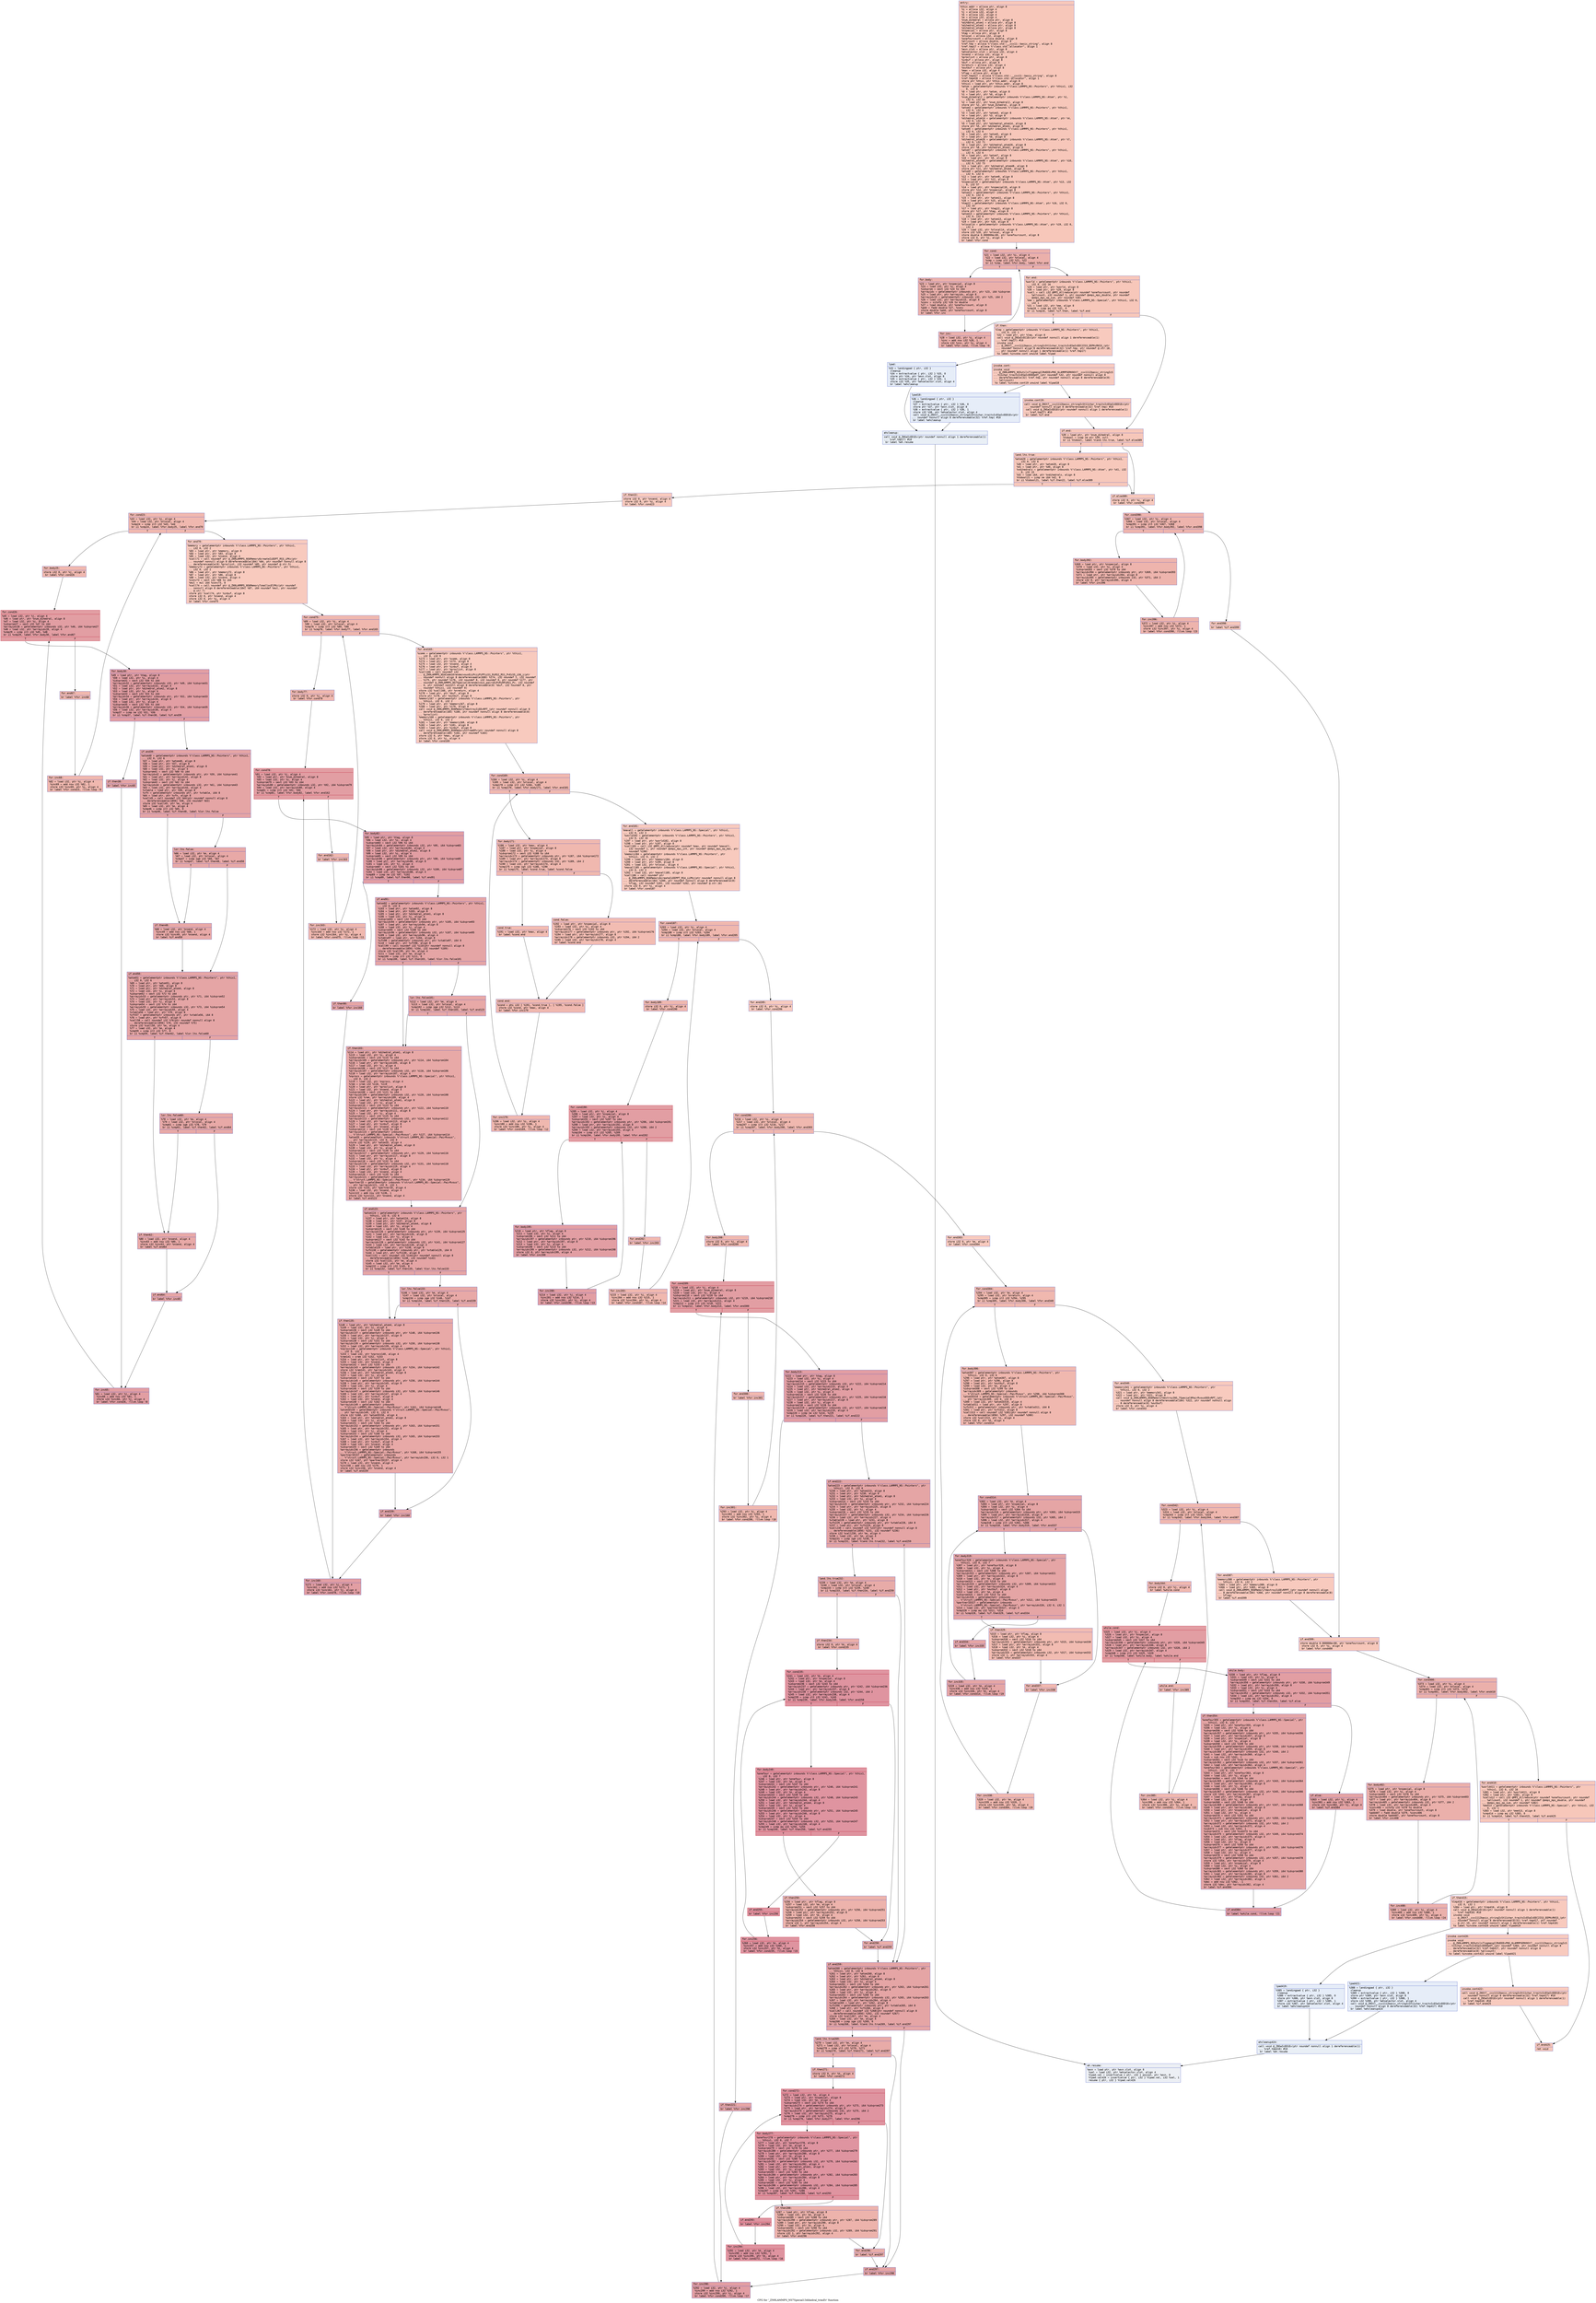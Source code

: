 digraph "CFG for '_ZN9LAMMPS_NS7Special13dihedral_trimEv' function" {
	label="CFG for '_ZN9LAMMPS_NS7Special13dihedral_trimEv' function";

	Node0x555def8fec40 [shape=record,color="#3d50c3ff", style=filled, fillcolor="#ec7f6370" fontname="Courier",label="{entry:\l|  %this.addr = alloca ptr, align 8\l  %i = alloca i32, align 4\l  %j = alloca i32, align 4\l  %k = alloca i32, align 4\l  %m = alloca i32, align 4\l  %num_dihedral = alloca ptr, align 8\l  %dihedral_atom1 = alloca ptr, align 8\l  %dihedral_atom2 = alloca ptr, align 8\l  %dihedral_atom4 = alloca ptr, align 8\l  %nspecial = alloca ptr, align 8\l  %tag = alloca ptr, align 8\l  %nlocal = alloca i32, align 4\l  %onefourcount = alloca double, align 8\l  %allcount = alloca double, align 8\l  %ref.tmp = alloca %\"class.std::__cxx11::basic_string\", align 8\l  %ref.tmp17 = alloca %\"class.std::allocator\", align 1\l  %exn.slot = alloca ptr, align 8\l  %ehselector.slot = alloca i32, align 4\l  %nsend = alloca i32, align 4\l  %proclist = alloca ptr, align 8\l  %inbuf = alloca ptr, align 8\l  %buf = alloca ptr, align 8\l  %nreturn = alloca i32, align 4\l  %outbuf = alloca ptr, align 8\l  %max = alloca i32, align 4\l  %flag = alloca ptr, align 8\l  %ref.tmp417 = alloca %\"class.std::__cxx11::basic_string\", align 8\l  %ref.tmp418 = alloca %\"class.std::allocator\", align 1\l  store ptr %this, ptr %this.addr, align 8\l  %this1 = load ptr, ptr %this.addr, align 8\l  %atom = getelementptr inbounds %\"class.LAMMPS_NS::Pointers\", ptr %this1, i32\l... 0, i32 6\l  %0 = load ptr, ptr %atom, align 8\l  %1 = load ptr, ptr %0, align 8\l  %num_dihedral2 = getelementptr inbounds %\"class.LAMMPS_NS::Atom\", ptr %1,\l... i32 0, i32 68\l  %2 = load ptr, ptr %num_dihedral2, align 8\l  store ptr %2, ptr %num_dihedral, align 8\l  %atom3 = getelementptr inbounds %\"class.LAMMPS_NS::Pointers\", ptr %this1,\l... i32 0, i32 6\l  %3 = load ptr, ptr %atom3, align 8\l  %4 = load ptr, ptr %3, align 8\l  %dihedral_atom14 = getelementptr inbounds %\"class.LAMMPS_NS::Atom\", ptr %4,\l... i32 0, i32 70\l  %5 = load ptr, ptr %dihedral_atom14, align 8\l  store ptr %5, ptr %dihedral_atom1, align 8\l  %atom5 = getelementptr inbounds %\"class.LAMMPS_NS::Pointers\", ptr %this1,\l... i32 0, i32 6\l  %6 = load ptr, ptr %atom5, align 8\l  %7 = load ptr, ptr %6, align 8\l  %dihedral_atom26 = getelementptr inbounds %\"class.LAMMPS_NS::Atom\", ptr %7,\l... i32 0, i32 71\l  %8 = load ptr, ptr %dihedral_atom26, align 8\l  store ptr %8, ptr %dihedral_atom2, align 8\l  %atom7 = getelementptr inbounds %\"class.LAMMPS_NS::Pointers\", ptr %this1,\l... i32 0, i32 6\l  %9 = load ptr, ptr %atom7, align 8\l  %10 = load ptr, ptr %9, align 8\l  %dihedral_atom48 = getelementptr inbounds %\"class.LAMMPS_NS::Atom\", ptr %10,\l... i32 0, i32 73\l  %11 = load ptr, ptr %dihedral_atom48, align 8\l  store ptr %11, ptr %dihedral_atom4, align 8\l  %atom9 = getelementptr inbounds %\"class.LAMMPS_NS::Pointers\", ptr %this1,\l... i32 0, i32 6\l  %12 = load ptr, ptr %atom9, align 8\l  %13 = load ptr, ptr %12, align 8\l  %nspecial10 = getelementptr inbounds %\"class.LAMMPS_NS::Atom\", ptr %13, i32\l... 0, i32 57\l  %14 = load ptr, ptr %nspecial10, align 8\l  store ptr %14, ptr %nspecial, align 8\l  %atom11 = getelementptr inbounds %\"class.LAMMPS_NS::Pointers\", ptr %this1,\l... i32 0, i32 6\l  %15 = load ptr, ptr %atom11, align 8\l  %16 = load ptr, ptr %15, align 8\l  %tag12 = getelementptr inbounds %\"class.LAMMPS_NS::Atom\", ptr %16, i32 0,\l... i32 33\l  %17 = load ptr, ptr %tag12, align 8\l  store ptr %17, ptr %tag, align 8\l  %atom13 = getelementptr inbounds %\"class.LAMMPS_NS::Pointers\", ptr %this1,\l... i32 0, i32 6\l  %18 = load ptr, ptr %atom13, align 8\l  %19 = load ptr, ptr %18, align 8\l  %nlocal14 = getelementptr inbounds %\"class.LAMMPS_NS::Atom\", ptr %19, i32 0,\l... i32 4\l  %20 = load i32, ptr %nlocal14, align 8\l  store i32 %20, ptr %nlocal, align 4\l  store double 0.000000e+00, ptr %onefourcount, align 8\l  store i32 0, ptr %i, align 4\l  br label %for.cond\l}"];
	Node0x555def8fec40 -> Node0x555def9049c0[tooltip="entry -> for.cond\nProbability 100.00%" ];
	Node0x555def9049c0 [shape=record,color="#3d50c3ff", style=filled, fillcolor="#d24b4070" fontname="Courier",label="{for.cond:\l|  %21 = load i32, ptr %i, align 4\l  %22 = load i32, ptr %nlocal, align 4\l  %cmp = icmp slt i32 %21, %22\l  br i1 %cmp, label %for.body, label %for.end\l|{<s0>T|<s1>F}}"];
	Node0x555def9049c0:s0 -> Node0x555def904c60[tooltip="for.cond -> for.body\nProbability 96.88%" ];
	Node0x555def9049c0:s1 -> Node0x555def904ce0[tooltip="for.cond -> for.end\nProbability 3.12%" ];
	Node0x555def904c60 [shape=record,color="#3d50c3ff", style=filled, fillcolor="#d24b4070" fontname="Courier",label="{for.body:\l|  %23 = load ptr, ptr %nspecial, align 8\l  %24 = load i32, ptr %i, align 4\l  %idxprom = sext i32 %24 to i64\l  %arrayidx = getelementptr inbounds ptr, ptr %23, i64 %idxprom\l  %25 = load ptr, ptr %arrayidx, align 8\l  %arrayidx15 = getelementptr inbounds i32, ptr %25, i64 2\l  %26 = load i32, ptr %arrayidx15, align 4\l  %conv = sitofp i32 %26 to double\l  %27 = load double, ptr %onefourcount, align 8\l  %add = fadd double %27, %conv\l  store double %add, ptr %onefourcount, align 8\l  br label %for.inc\l}"];
	Node0x555def904c60 -> Node0x555def9057a0[tooltip="for.body -> for.inc\nProbability 100.00%" ];
	Node0x555def9057a0 [shape=record,color="#3d50c3ff", style=filled, fillcolor="#d24b4070" fontname="Courier",label="{for.inc:\l|  %28 = load i32, ptr %i, align 4\l  %inc = add nsw i32 %28, 1\l  store i32 %inc, ptr %i, align 4\l  br label %for.cond, !llvm.loop !6\l}"];
	Node0x555def9057a0 -> Node0x555def9049c0[tooltip="for.inc -> for.cond\nProbability 100.00%" ];
	Node0x555def904ce0 [shape=record,color="#3d50c3ff", style=filled, fillcolor="#ec7f6370" fontname="Courier",label="{for.end:\l|  %world = getelementptr inbounds %\"class.LAMMPS_NS::Pointers\", ptr %this1,\l... i32 0, i32 16\l  %29 = load ptr, ptr %world, align 8\l  %30 = load ptr, ptr %29, align 8\l  %call = call i32 @MPI_Allreduce(ptr noundef %onefourcount, ptr noundef\l... %allcount, i32 noundef 1, ptr noundef @ompi_mpi_double, ptr noundef\l... @ompi_mpi_op_sum, ptr noundef %30)\l  %me = getelementptr inbounds %\"class.LAMMPS_NS::Special\", ptr %this1, i32 0,\l... i32 1\l  %31 = load i32, ptr %me, align 8\l  %cmp16 = icmp eq i32 %31, 0\l  br i1 %cmp16, label %if.then, label %if.end\l|{<s0>T|<s1>F}}"];
	Node0x555def904ce0:s0 -> Node0x555def9061e0[tooltip="for.end -> if.then\nProbability 37.50%" ];
	Node0x555def904ce0:s1 -> Node0x555def906250[tooltip="for.end -> if.end\nProbability 62.50%" ];
	Node0x555def9061e0 [shape=record,color="#3d50c3ff", style=filled, fillcolor="#ef886b70" fontname="Courier",label="{if.then:\l|  %lmp = getelementptr inbounds %\"class.LAMMPS_NS::Pointers\", ptr %this1,\l... i32 0, i32 1\l  %32 = load ptr, ptr %lmp, align 8\l  call void @_ZNSaIcEC1Ev(ptr noundef nonnull align 1 dereferenceable(1)\l... %ref.tmp17) #10\l  invoke void\l... @_ZNSt7__cxx1112basic_stringIcSt11char_traitsIcESaIcEEC2IS3_EEPKcRKS3_(ptr\l... noundef nonnull align 8 dereferenceable(32) %ref.tmp, ptr noundef @.str.18,\l... ptr noundef nonnull align 1 dereferenceable(1) %ref.tmp17)\l          to label %invoke.cont unwind label %lpad\l}"];
	Node0x555def9061e0 -> Node0x555def906650[tooltip="if.then -> invoke.cont\nProbability 100.00%" ];
	Node0x555def9061e0 -> Node0x555def9066a0[tooltip="if.then -> lpad\nProbability 0.00%" ];
	Node0x555def906650 [shape=record,color="#3d50c3ff", style=filled, fillcolor="#ef886b70" fontname="Courier",label="{invoke.cont:\l|  invoke void\l... @_ZN9LAMMPS_NS5utils7logmesgIJRdEEEvPNS_6LAMMPSERKNSt7__cxx1112basic_stringIcS\l...t11char_traitsIcESaIcEEEDpOT_(ptr noundef %32, ptr noundef nonnull align 8\l... dereferenceable(32) %ref.tmp, ptr noundef nonnull align 8 dereferenceable(8)\l... %allcount)\l          to label %invoke.cont19 unwind label %lpad18\l}"];
	Node0x555def906650 -> Node0x555def906600[tooltip="invoke.cont -> invoke.cont19\nProbability 100.00%" ];
	Node0x555def906650 -> Node0x555def906950[tooltip="invoke.cont -> lpad18\nProbability 0.00%" ];
	Node0x555def906600 [shape=record,color="#3d50c3ff", style=filled, fillcolor="#ef886b70" fontname="Courier",label="{invoke.cont19:\l|  call void @_ZNSt7__cxx1112basic_stringIcSt11char_traitsIcESaIcEED1Ev(ptr\l... noundef nonnull align 8 dereferenceable(32) %ref.tmp) #10\l  call void @_ZNSaIcED1Ev(ptr noundef nonnull align 1 dereferenceable(1)\l... %ref.tmp17) #10\l  br label %if.end\l}"];
	Node0x555def906600 -> Node0x555def906250[tooltip="invoke.cont19 -> if.end\nProbability 100.00%" ];
	Node0x555def9066a0 [shape=record,color="#3d50c3ff", style=filled, fillcolor="#c7d7f070" fontname="Courier",label="{lpad:\l|  %33 = landingpad \{ ptr, i32 \}\l          cleanup\l  %34 = extractvalue \{ ptr, i32 \} %33, 0\l  store ptr %34, ptr %exn.slot, align 8\l  %35 = extractvalue \{ ptr, i32 \} %33, 1\l  store i32 %35, ptr %ehselector.slot, align 4\l  br label %ehcleanup\l}"];
	Node0x555def9066a0 -> Node0x555def9070b0[tooltip="lpad -> ehcleanup\nProbability 100.00%" ];
	Node0x555def906950 [shape=record,color="#3d50c3ff", style=filled, fillcolor="#c7d7f070" fontname="Courier",label="{lpad18:\l|  %36 = landingpad \{ ptr, i32 \}\l          cleanup\l  %37 = extractvalue \{ ptr, i32 \} %36, 0\l  store ptr %37, ptr %exn.slot, align 8\l  %38 = extractvalue \{ ptr, i32 \} %36, 1\l  store i32 %38, ptr %ehselector.slot, align 4\l  call void @_ZNSt7__cxx1112basic_stringIcSt11char_traitsIcESaIcEED1Ev(ptr\l... noundef nonnull align 8 dereferenceable(32) %ref.tmp) #10\l  br label %ehcleanup\l}"];
	Node0x555def906950 -> Node0x555def9070b0[tooltip="lpad18 -> ehcleanup\nProbability 100.00%" ];
	Node0x555def9070b0 [shape=record,color="#3d50c3ff", style=filled, fillcolor="#cedaeb70" fontname="Courier",label="{ehcleanup:\l|  call void @_ZNSaIcED1Ev(ptr noundef nonnull align 1 dereferenceable(1)\l... %ref.tmp17) #10\l  br label %eh.resume\l}"];
	Node0x555def9070b0 -> Node0x555def9076d0[tooltip="ehcleanup -> eh.resume\nProbability 100.00%" ];
	Node0x555def906250 [shape=record,color="#3d50c3ff", style=filled, fillcolor="#ec7f6370" fontname="Courier",label="{if.end:\l|  %39 = load ptr, ptr %num_dihedral, align 8\l  %tobool = icmp ne ptr %39, null\l  br i1 %tobool, label %land.lhs.true, label %if.else389\l|{<s0>T|<s1>F}}"];
	Node0x555def906250:s0 -> Node0x555def907820[tooltip="if.end -> land.lhs.true\nProbability 62.50%" ];
	Node0x555def906250:s1 -> Node0x555def9078a0[tooltip="if.end -> if.else389\nProbability 37.50%" ];
	Node0x555def907820 [shape=record,color="#3d50c3ff", style=filled, fillcolor="#ed836670" fontname="Courier",label="{land.lhs.true:\l|  %atom20 = getelementptr inbounds %\"class.LAMMPS_NS::Pointers\", ptr %this1,\l... i32 0, i32 6\l  %40 = load ptr, ptr %atom20, align 8\l  %41 = load ptr, ptr %40, align 8\l  %ndihedrals = getelementptr inbounds %\"class.LAMMPS_NS::Atom\", ptr %41, i32\l... 0, i32 15\l  %42 = load i64, ptr %ndihedrals, align 8\l  %tobool21 = icmp ne i64 %42, 0\l  br i1 %tobool21, label %if.then22, label %if.else389\l|{<s0>T|<s1>F}}"];
	Node0x555def907820:s0 -> Node0x555def907d60[tooltip="land.lhs.true -> if.then22\nProbability 62.50%" ];
	Node0x555def907820:s1 -> Node0x555def9078a0[tooltip="land.lhs.true -> if.else389\nProbability 37.50%" ];
	Node0x555def907d60 [shape=record,color="#3d50c3ff", style=filled, fillcolor="#ef886b70" fontname="Courier",label="{if.then22:\l|  store i32 0, ptr %nsend, align 4\l  store i32 0, ptr %i, align 4\l  br label %for.cond23\l}"];
	Node0x555def907d60 -> Node0x555def907fd0[tooltip="if.then22 -> for.cond23\nProbability 100.00%" ];
	Node0x555def907fd0 [shape=record,color="#3d50c3ff", style=filled, fillcolor="#dc5d4a70" fontname="Courier",label="{for.cond23:\l|  %43 = load i32, ptr %i, align 4\l  %44 = load i32, ptr %nlocal, align 4\l  %cmp24 = icmp slt i32 %43, %44\l  br i1 %cmp24, label %for.body25, label %for.end70\l|{<s0>T|<s1>F}}"];
	Node0x555def907fd0:s0 -> Node0x555def908270[tooltip="for.cond23 -> for.body25\nProbability 96.88%" ];
	Node0x555def907fd0:s1 -> Node0x555def9082f0[tooltip="for.cond23 -> for.end70\nProbability 3.12%" ];
	Node0x555def908270 [shape=record,color="#3d50c3ff", style=filled, fillcolor="#dc5d4a70" fontname="Courier",label="{for.body25:\l|  store i32 0, ptr %j, align 4\l  br label %for.cond26\l}"];
	Node0x555def908270 -> Node0x555def9084c0[tooltip="for.body25 -> for.cond26\nProbability 100.00%" ];
	Node0x555def9084c0 [shape=record,color="#b70d28ff", style=filled, fillcolor="#be242e70" fontname="Courier",label="{for.cond26:\l|  %45 = load i32, ptr %j, align 4\l  %46 = load ptr, ptr %num_dihedral, align 8\l  %47 = load i32, ptr %i, align 4\l  %idxprom27 = sext i32 %47 to i64\l  %arrayidx28 = getelementptr inbounds i32, ptr %46, i64 %idxprom27\l  %48 = load i32, ptr %arrayidx28, align 4\l  %cmp29 = icmp slt i32 %45, %48\l  br i1 %cmp29, label %for.body30, label %for.end67\l|{<s0>T|<s1>F}}"];
	Node0x555def9084c0:s0 -> Node0x555def9091e0[tooltip="for.cond26 -> for.body30\nProbability 96.88%" ];
	Node0x555def9084c0:s1 -> Node0x555def909260[tooltip="for.cond26 -> for.end67\nProbability 3.12%" ];
	Node0x555def9091e0 [shape=record,color="#3d50c3ff", style=filled, fillcolor="#be242e70" fontname="Courier",label="{for.body30:\l|  %49 = load ptr, ptr %tag, align 8\l  %50 = load i32, ptr %i, align 4\l  %idxprom31 = sext i32 %50 to i64\l  %arrayidx32 = getelementptr inbounds i32, ptr %49, i64 %idxprom31\l  %51 = load i32, ptr %arrayidx32, align 4\l  %52 = load ptr, ptr %dihedral_atom2, align 8\l  %53 = load i32, ptr %i, align 4\l  %idxprom33 = sext i32 %53 to i64\l  %arrayidx34 = getelementptr inbounds ptr, ptr %52, i64 %idxprom33\l  %54 = load ptr, ptr %arrayidx34, align 8\l  %55 = load i32, ptr %j, align 4\l  %idxprom35 = sext i32 %55 to i64\l  %arrayidx36 = getelementptr inbounds i32, ptr %54, i64 %idxprom35\l  %56 = load i32, ptr %arrayidx36, align 4\l  %cmp37 = icmp ne i32 %51, %56\l  br i1 %cmp37, label %if.then38, label %if.end39\l|{<s0>T|<s1>F}}"];
	Node0x555def9091e0:s0 -> Node0x555def909cf0[tooltip="for.body30 -> if.then38\nProbability 50.00%" ];
	Node0x555def9091e0:s1 -> Node0x555def909d70[tooltip="for.body30 -> if.end39\nProbability 50.00%" ];
	Node0x555def909cf0 [shape=record,color="#3d50c3ff", style=filled, fillcolor="#c5333470" fontname="Courier",label="{if.then38:\l|  br label %for.inc65\l}"];
	Node0x555def909cf0 -> Node0x555def909f00[tooltip="if.then38 -> for.inc65\nProbability 100.00%" ];
	Node0x555def909d70 [shape=record,color="#3d50c3ff", style=filled, fillcolor="#c5333470" fontname="Courier",label="{if.end39:\l|  %atom40 = getelementptr inbounds %\"class.LAMMPS_NS::Pointers\", ptr %this1,\l... i32 0, i32 6\l  %57 = load ptr, ptr %atom40, align 8\l  %58 = load ptr, ptr %57, align 8\l  %59 = load ptr, ptr %dihedral_atom1, align 8\l  %60 = load i32, ptr %i, align 4\l  %idxprom41 = sext i32 %60 to i64\l  %arrayidx42 = getelementptr inbounds ptr, ptr %59, i64 %idxprom41\l  %61 = load ptr, ptr %arrayidx42, align 8\l  %62 = load i32, ptr %j, align 4\l  %idxprom43 = sext i32 %62 to i64\l  %arrayidx44 = getelementptr inbounds i32, ptr %61, i64 %idxprom43\l  %63 = load i32, ptr %arrayidx44, align 4\l  %vtable = load ptr, ptr %58, align 8\l  %vfn = getelementptr inbounds ptr, ptr %vtable, i64 8\l  %64 = load ptr, ptr %vfn, align 8\l  %call45 = call noundef i32 %64(ptr noundef nonnull align 8\l... dereferenceable(1856) %58, i32 noundef %63)\l  store i32 %call45, ptr %m, align 4\l  %65 = load i32, ptr %m, align 4\l  %cmp46 = icmp slt i32 %65, 0\l  br i1 %cmp46, label %if.then48, label %lor.lhs.false\l|{<s0>T|<s1>F}}"];
	Node0x555def909d70:s0 -> Node0x555def90b210[tooltip="if.end39 -> if.then48\nProbability 37.50%" ];
	Node0x555def909d70:s1 -> Node0x555def90b290[tooltip="if.end39 -> lor.lhs.false\nProbability 62.50%" ];
	Node0x555def90b290 [shape=record,color="#3d50c3ff", style=filled, fillcolor="#ca3b3770" fontname="Courier",label="{lor.lhs.false:\l|  %66 = load i32, ptr %m, align 4\l  %67 = load i32, ptr %nlocal, align 4\l  %cmp47 = icmp sge i32 %66, %67\l  br i1 %cmp47, label %if.then48, label %if.end50\l|{<s0>T|<s1>F}}"];
	Node0x555def90b290:s0 -> Node0x555def90b210[tooltip="lor.lhs.false -> if.then48\nProbability 50.00%" ];
	Node0x555def90b290:s1 -> Node0x555def90b5d0[tooltip="lor.lhs.false -> if.end50\nProbability 50.00%" ];
	Node0x555def90b210 [shape=record,color="#3d50c3ff", style=filled, fillcolor="#ca3b3770" fontname="Courier",label="{if.then48:\l|  %68 = load i32, ptr %nsend, align 4\l  %inc49 = add nsw i32 %68, 1\l  store i32 %inc49, ptr %nsend, align 4\l  br label %if.end50\l}"];
	Node0x555def90b210 -> Node0x555def90b5d0[tooltip="if.then48 -> if.end50\nProbability 100.00%" ];
	Node0x555def90b5d0 [shape=record,color="#3d50c3ff", style=filled, fillcolor="#c5333470" fontname="Courier",label="{if.end50:\l|  %atom51 = getelementptr inbounds %\"class.LAMMPS_NS::Pointers\", ptr %this1,\l... i32 0, i32 6\l  %69 = load ptr, ptr %atom51, align 8\l  %70 = load ptr, ptr %69, align 8\l  %71 = load ptr, ptr %dihedral_atom4, align 8\l  %72 = load i32, ptr %i, align 4\l  %idxprom52 = sext i32 %72 to i64\l  %arrayidx53 = getelementptr inbounds ptr, ptr %71, i64 %idxprom52\l  %73 = load ptr, ptr %arrayidx53, align 8\l  %74 = load i32, ptr %j, align 4\l  %idxprom54 = sext i32 %74 to i64\l  %arrayidx55 = getelementptr inbounds i32, ptr %73, i64 %idxprom54\l  %75 = load i32, ptr %arrayidx55, align 4\l  %vtable56 = load ptr, ptr %70, align 8\l  %vfn57 = getelementptr inbounds ptr, ptr %vtable56, i64 8\l  %76 = load ptr, ptr %vfn57, align 8\l  %call58 = call noundef i32 %76(ptr noundef nonnull align 8\l... dereferenceable(1856) %70, i32 noundef %75)\l  store i32 %call58, ptr %m, align 4\l  %77 = load i32, ptr %m, align 4\l  %cmp59 = icmp slt i32 %77, 0\l  br i1 %cmp59, label %if.then62, label %lor.lhs.false60\l|{<s0>T|<s1>F}}"];
	Node0x555def90b5d0:s0 -> Node0x555def90c570[tooltip="if.end50 -> if.then62\nProbability 37.50%" ];
	Node0x555def90b5d0:s1 -> Node0x555def90c5f0[tooltip="if.end50 -> lor.lhs.false60\nProbability 62.50%" ];
	Node0x555def90c5f0 [shape=record,color="#3d50c3ff", style=filled, fillcolor="#ca3b3770" fontname="Courier",label="{lor.lhs.false60:\l|  %78 = load i32, ptr %m, align 4\l  %79 = load i32, ptr %nlocal, align 4\l  %cmp61 = icmp sge i32 %78, %79\l  br i1 %cmp61, label %if.then62, label %if.end64\l|{<s0>T|<s1>F}}"];
	Node0x555def90c5f0:s0 -> Node0x555def90c570[tooltip="lor.lhs.false60 -> if.then62\nProbability 50.00%" ];
	Node0x555def90c5f0:s1 -> Node0x555def90c900[tooltip="lor.lhs.false60 -> if.end64\nProbability 50.00%" ];
	Node0x555def90c570 [shape=record,color="#3d50c3ff", style=filled, fillcolor="#ca3b3770" fontname="Courier",label="{if.then62:\l|  %80 = load i32, ptr %nsend, align 4\l  %inc63 = add nsw i32 %80, 1\l  store i32 %inc63, ptr %nsend, align 4\l  br label %if.end64\l}"];
	Node0x555def90c570 -> Node0x555def90c900[tooltip="if.then62 -> if.end64\nProbability 100.00%" ];
	Node0x555def90c900 [shape=record,color="#3d50c3ff", style=filled, fillcolor="#c5333470" fontname="Courier",label="{if.end64:\l|  br label %for.inc65\l}"];
	Node0x555def90c900 -> Node0x555def909f00[tooltip="if.end64 -> for.inc65\nProbability 100.00%" ];
	Node0x555def909f00 [shape=record,color="#3d50c3ff", style=filled, fillcolor="#be242e70" fontname="Courier",label="{for.inc65:\l|  %81 = load i32, ptr %j, align 4\l  %inc66 = add nsw i32 %81, 1\l  store i32 %inc66, ptr %j, align 4\l  br label %for.cond26, !llvm.loop !8\l}"];
	Node0x555def909f00 -> Node0x555def9084c0[tooltip="for.inc65 -> for.cond26\nProbability 100.00%" ];
	Node0x555def909260 [shape=record,color="#3d50c3ff", style=filled, fillcolor="#dc5d4a70" fontname="Courier",label="{for.end67:\l|  br label %for.inc68\l}"];
	Node0x555def909260 -> Node0x555def90d040[tooltip="for.end67 -> for.inc68\nProbability 100.00%" ];
	Node0x555def90d040 [shape=record,color="#3d50c3ff", style=filled, fillcolor="#dc5d4a70" fontname="Courier",label="{for.inc68:\l|  %82 = load i32, ptr %i, align 4\l  %inc69 = add nsw i32 %82, 1\l  store i32 %inc69, ptr %i, align 4\l  br label %for.cond23, !llvm.loop !9\l}"];
	Node0x555def90d040 -> Node0x555def907fd0[tooltip="for.inc68 -> for.cond23\nProbability 100.00%" ];
	Node0x555def9082f0 [shape=record,color="#3d50c3ff", style=filled, fillcolor="#ef886b70" fontname="Courier",label="{for.end70:\l|  %memory = getelementptr inbounds %\"class.LAMMPS_NS::Pointers\", ptr %this1,\l... i32 0, i32 2\l  %83 = load ptr, ptr %memory, align 8\l  %84 = load ptr, ptr %83, align 8\l  %85 = load i32, ptr %nsend, align 4\l  %call71 = call noundef ptr @_ZN9LAMMPS_NS6Memory6createIiEEPT_RS3_iPKc(ptr\l... noundef nonnull align 8 dereferenceable(184) %84, ptr noundef nonnull align 8\l... dereferenceable(8) %proclist, i32 noundef %85, ptr noundef @.str.5)\l  %memory72 = getelementptr inbounds %\"class.LAMMPS_NS::Pointers\", ptr %this1,\l... i32 0, i32 2\l  %86 = load ptr, ptr %memory72, align 8\l  %87 = load ptr, ptr %86, align 8\l  %88 = load i32, ptr %nsend, align 4\l  %conv73 = sext i32 %88 to i64\l  %mul = mul i64 %conv73, 8\l  %call74 = call noundef ptr @_ZN9LAMMPS_NS6Memory7smallocElPKc(ptr noundef\l... nonnull align 8 dereferenceable(184) %87, i64 noundef %mul, ptr noundef\l... @.str.7)\l  store ptr %call74, ptr %inbuf, align 8\l  store i32 0, ptr %nsend, align 4\l  store i32 0, ptr %i, align 4\l  br label %for.cond75\l}"];
	Node0x555def9082f0 -> Node0x555def90df90[tooltip="for.end70 -> for.cond75\nProbability 100.00%" ];
	Node0x555def90df90 [shape=record,color="#3d50c3ff", style=filled, fillcolor="#dc5d4a70" fontname="Courier",label="{for.cond75:\l|  %89 = load i32, ptr %i, align 4\l  %90 = load i32, ptr %nlocal, align 4\l  %cmp76 = icmp slt i32 %89, %90\l  br i1 %cmp76, label %for.body77, label %for.end165\l|{<s0>T|<s1>F}}"];
	Node0x555def90df90:s0 -> Node0x555def90e1e0[tooltip="for.cond75 -> for.body77\nProbability 96.88%" ];
	Node0x555def90df90:s1 -> Node0x555def90e230[tooltip="for.cond75 -> for.end165\nProbability 3.12%" ];
	Node0x555def90e1e0 [shape=record,color="#3d50c3ff", style=filled, fillcolor="#dc5d4a70" fontname="Courier",label="{for.body77:\l|  store i32 0, ptr %j, align 4\l  br label %for.cond78\l}"];
	Node0x555def90e1e0 -> Node0x555def90e400[tooltip="for.body77 -> for.cond78\nProbability 100.00%" ];
	Node0x555def90e400 [shape=record,color="#b70d28ff", style=filled, fillcolor="#be242e70" fontname="Courier",label="{for.cond78:\l|  %91 = load i32, ptr %j, align 4\l  %92 = load ptr, ptr %num_dihedral, align 8\l  %93 = load i32, ptr %i, align 4\l  %idxprom79 = sext i32 %93 to i64\l  %arrayidx80 = getelementptr inbounds i32, ptr %92, i64 %idxprom79\l  %94 = load i32, ptr %arrayidx80, align 4\l  %cmp81 = icmp slt i32 %91, %94\l  br i1 %cmp81, label %for.body82, label %for.end162\l|{<s0>T|<s1>F}}"];
	Node0x555def90e400:s0 -> Node0x555def90e910[tooltip="for.cond78 -> for.body82\nProbability 96.88%" ];
	Node0x555def90e400:s1 -> Node0x555def90e990[tooltip="for.cond78 -> for.end162\nProbability 3.12%" ];
	Node0x555def90e910 [shape=record,color="#3d50c3ff", style=filled, fillcolor="#be242e70" fontname="Courier",label="{for.body82:\l|  %95 = load ptr, ptr %tag, align 8\l  %96 = load i32, ptr %i, align 4\l  %idxprom83 = sext i32 %96 to i64\l  %arrayidx84 = getelementptr inbounds i32, ptr %95, i64 %idxprom83\l  %97 = load i32, ptr %arrayidx84, align 4\l  %98 = load ptr, ptr %dihedral_atom2, align 8\l  %99 = load i32, ptr %i, align 4\l  %idxprom85 = sext i32 %99 to i64\l  %arrayidx86 = getelementptr inbounds ptr, ptr %98, i64 %idxprom85\l  %100 = load ptr, ptr %arrayidx86, align 8\l  %101 = load i32, ptr %j, align 4\l  %idxprom87 = sext i32 %101 to i64\l  %arrayidx88 = getelementptr inbounds i32, ptr %100, i64 %idxprom87\l  %102 = load i32, ptr %arrayidx88, align 4\l  %cmp89 = icmp ne i32 %97, %102\l  br i1 %cmp89, label %if.then90, label %if.end91\l|{<s0>T|<s1>F}}"];
	Node0x555def90e910:s0 -> Node0x555def90fbe0[tooltip="for.body82 -> if.then90\nProbability 50.00%" ];
	Node0x555def90e910:s1 -> Node0x555def90fc60[tooltip="for.body82 -> if.end91\nProbability 50.00%" ];
	Node0x555def90fbe0 [shape=record,color="#3d50c3ff", style=filled, fillcolor="#c5333470" fontname="Courier",label="{if.then90:\l|  br label %for.inc160\l}"];
	Node0x555def90fbe0 -> Node0x555def90fd90[tooltip="if.then90 -> for.inc160\nProbability 100.00%" ];
	Node0x555def90fc60 [shape=record,color="#3d50c3ff", style=filled, fillcolor="#c5333470" fontname="Courier",label="{if.end91:\l|  %atom92 = getelementptr inbounds %\"class.LAMMPS_NS::Pointers\", ptr %this1,\l... i32 0, i32 6\l  %103 = load ptr, ptr %atom92, align 8\l  %104 = load ptr, ptr %103, align 8\l  %105 = load ptr, ptr %dihedral_atom1, align 8\l  %106 = load i32, ptr %i, align 4\l  %idxprom93 = sext i32 %106 to i64\l  %arrayidx94 = getelementptr inbounds ptr, ptr %105, i64 %idxprom93\l  %107 = load ptr, ptr %arrayidx94, align 8\l  %108 = load i32, ptr %j, align 4\l  %idxprom95 = sext i32 %108 to i64\l  %arrayidx96 = getelementptr inbounds i32, ptr %107, i64 %idxprom95\l  %109 = load i32, ptr %arrayidx96, align 4\l  %vtable97 = load ptr, ptr %104, align 8\l  %vfn98 = getelementptr inbounds ptr, ptr %vtable97, i64 8\l  %110 = load ptr, ptr %vfn98, align 8\l  %call99 = call noundef i32 %110(ptr noundef nonnull align 8\l... dereferenceable(1856) %104, i32 noundef %109)\l  store i32 %call99, ptr %m, align 4\l  %111 = load i32, ptr %m, align 4\l  %cmp100 = icmp slt i32 %111, 0\l  br i1 %cmp100, label %if.then103, label %lor.lhs.false101\l|{<s0>T|<s1>F}}"];
	Node0x555def90fc60:s0 -> Node0x555def910a90[tooltip="if.end91 -> if.then103\nProbability 37.50%" ];
	Node0x555def90fc60:s1 -> Node0x555def910b40[tooltip="if.end91 -> lor.lhs.false101\nProbability 62.50%" ];
	Node0x555def910b40 [shape=record,color="#3d50c3ff", style=filled, fillcolor="#ca3b3770" fontname="Courier",label="{lor.lhs.false101:\l|  %112 = load i32, ptr %m, align 4\l  %113 = load i32, ptr %nlocal, align 4\l  %cmp102 = icmp sge i32 %112, %113\l  br i1 %cmp102, label %if.then103, label %if.end123\l|{<s0>T|<s1>F}}"];
	Node0x555def910b40:s0 -> Node0x555def910a90[tooltip="lor.lhs.false101 -> if.then103\nProbability 50.00%" ];
	Node0x555def910b40:s1 -> Node0x555def910e50[tooltip="lor.lhs.false101 -> if.end123\nProbability 50.00%" ];
	Node0x555def910a90 [shape=record,color="#3d50c3ff", style=filled, fillcolor="#ca3b3770" fontname="Courier",label="{if.then103:\l|  %114 = load ptr, ptr %dihedral_atom1, align 8\l  %115 = load i32, ptr %i, align 4\l  %idxprom104 = sext i32 %115 to i64\l  %arrayidx105 = getelementptr inbounds ptr, ptr %114, i64 %idxprom104\l  %116 = load ptr, ptr %arrayidx105, align 8\l  %117 = load i32, ptr %j, align 4\l  %idxprom106 = sext i32 %117 to i64\l  %arrayidx107 = getelementptr inbounds i32, ptr %116, i64 %idxprom106\l  %118 = load i32, ptr %arrayidx107, align 4\l  %nprocs = getelementptr inbounds %\"class.LAMMPS_NS::Special\", ptr %this1,\l... i32 0, i32 2\l  %119 = load i32, ptr %nprocs, align 4\l  %rem = srem i32 %118, %119\l  %120 = load ptr, ptr %proclist, align 8\l  %121 = load i32, ptr %nsend, align 4\l  %idxprom108 = sext i32 %121 to i64\l  %arrayidx109 = getelementptr inbounds i32, ptr %120, i64 %idxprom108\l  store i32 %rem, ptr %arrayidx109, align 4\l  %122 = load ptr, ptr %dihedral_atom1, align 8\l  %123 = load i32, ptr %i, align 4\l  %idxprom110 = sext i32 %123 to i64\l  %arrayidx111 = getelementptr inbounds ptr, ptr %122, i64 %idxprom110\l  %124 = load ptr, ptr %arrayidx111, align 8\l  %125 = load i32, ptr %j, align 4\l  %idxprom112 = sext i32 %125 to i64\l  %arrayidx113 = getelementptr inbounds i32, ptr %124, i64 %idxprom112\l  %126 = load i32, ptr %arrayidx113, align 4\l  %127 = load ptr, ptr %inbuf, align 8\l  %128 = load i32, ptr %nsend, align 4\l  %idxprom114 = sext i32 %128 to i64\l  %arrayidx115 = getelementptr inbounds\l... %\"struct.LAMMPS_NS::Special::PairRvous\", ptr %127, i64 %idxprom114\l  %atomID = getelementptr inbounds %\"struct.LAMMPS_NS::Special::PairRvous\",\l... ptr %arrayidx115, i32 0, i32 0\l  store i32 %126, ptr %atomID, align 4\l  %129 = load ptr, ptr %dihedral_atom4, align 8\l  %130 = load i32, ptr %i, align 4\l  %idxprom116 = sext i32 %130 to i64\l  %arrayidx117 = getelementptr inbounds ptr, ptr %129, i64 %idxprom116\l  %131 = load ptr, ptr %arrayidx117, align 8\l  %132 = load i32, ptr %j, align 4\l  %idxprom118 = sext i32 %132 to i64\l  %arrayidx119 = getelementptr inbounds i32, ptr %131, i64 %idxprom118\l  %133 = load i32, ptr %arrayidx119, align 4\l  %134 = load ptr, ptr %inbuf, align 8\l  %135 = load i32, ptr %nsend, align 4\l  %idxprom120 = sext i32 %135 to i64\l  %arrayidx121 = getelementptr inbounds\l... %\"struct.LAMMPS_NS::Special::PairRvous\", ptr %134, i64 %idxprom120\l  %partnerID = getelementptr inbounds %\"struct.LAMMPS_NS::Special::PairRvous\",\l... ptr %arrayidx121, i32 0, i32 1\l  store i32 %133, ptr %partnerID, align 4\l  %136 = load i32, ptr %nsend, align 4\l  %inc122 = add nsw i32 %136, 1\l  store i32 %inc122, ptr %nsend, align 4\l  br label %if.end123\l}"];
	Node0x555def910a90 -> Node0x555def910e50[tooltip="if.then103 -> if.end123\nProbability 100.00%" ];
	Node0x555def910e50 [shape=record,color="#3d50c3ff", style=filled, fillcolor="#c5333470" fontname="Courier",label="{if.end123:\l|  %atom124 = getelementptr inbounds %\"class.LAMMPS_NS::Pointers\", ptr\l... %this1, i32 0, i32 6\l  %137 = load ptr, ptr %atom124, align 8\l  %138 = load ptr, ptr %137, align 8\l  %139 = load ptr, ptr %dihedral_atom4, align 8\l  %140 = load i32, ptr %i, align 4\l  %idxprom125 = sext i32 %140 to i64\l  %arrayidx126 = getelementptr inbounds ptr, ptr %139, i64 %idxprom125\l  %141 = load ptr, ptr %arrayidx126, align 8\l  %142 = load i32, ptr %j, align 4\l  %idxprom127 = sext i32 %142 to i64\l  %arrayidx128 = getelementptr inbounds i32, ptr %141, i64 %idxprom127\l  %143 = load i32, ptr %arrayidx128, align 4\l  %vtable129 = load ptr, ptr %138, align 8\l  %vfn130 = getelementptr inbounds ptr, ptr %vtable129, i64 8\l  %144 = load ptr, ptr %vfn130, align 8\l  %call131 = call noundef i32 %144(ptr noundef nonnull align 8\l... dereferenceable(1856) %138, i32 noundef %143)\l  store i32 %call131, ptr %m, align 4\l  %145 = load i32, ptr %m, align 4\l  %cmp132 = icmp slt i32 %145, 0\l  br i1 %cmp132, label %if.then135, label %lor.lhs.false133\l|{<s0>T|<s1>F}}"];
	Node0x555def910e50:s0 -> Node0x555def90a710[tooltip="if.end123 -> if.then135\nProbability 37.50%" ];
	Node0x555def910e50:s1 -> Node0x555def90a7c0[tooltip="if.end123 -> lor.lhs.false133\nProbability 62.50%" ];
	Node0x555def90a7c0 [shape=record,color="#3d50c3ff", style=filled, fillcolor="#ca3b3770" fontname="Courier",label="{lor.lhs.false133:\l|  %146 = load i32, ptr %m, align 4\l  %147 = load i32, ptr %nlocal, align 4\l  %cmp134 = icmp sge i32 %146, %147\l  br i1 %cmp134, label %if.then135, label %if.end159\l|{<s0>T|<s1>F}}"];
	Node0x555def90a7c0:s0 -> Node0x555def90a710[tooltip="lor.lhs.false133 -> if.then135\nProbability 50.00%" ];
	Node0x555def90a7c0:s1 -> Node0x555def90aad0[tooltip="lor.lhs.false133 -> if.end159\nProbability 50.00%" ];
	Node0x555def90a710 [shape=record,color="#3d50c3ff", style=filled, fillcolor="#ca3b3770" fontname="Courier",label="{if.then135:\l|  %148 = load ptr, ptr %dihedral_atom4, align 8\l  %149 = load i32, ptr %i, align 4\l  %idxprom136 = sext i32 %149 to i64\l  %arrayidx137 = getelementptr inbounds ptr, ptr %148, i64 %idxprom136\l  %150 = load ptr, ptr %arrayidx137, align 8\l  %151 = load i32, ptr %j, align 4\l  %idxprom138 = sext i32 %151 to i64\l  %arrayidx139 = getelementptr inbounds i32, ptr %150, i64 %idxprom138\l  %152 = load i32, ptr %arrayidx139, align 4\l  %nprocs140 = getelementptr inbounds %\"class.LAMMPS_NS::Special\", ptr %this1,\l... i32 0, i32 2\l  %153 = load i32, ptr %nprocs140, align 4\l  %rem141 = srem i32 %152, %153\l  %154 = load ptr, ptr %proclist, align 8\l  %155 = load i32, ptr %nsend, align 4\l  %idxprom142 = sext i32 %155 to i64\l  %arrayidx143 = getelementptr inbounds i32, ptr %154, i64 %idxprom142\l  store i32 %rem141, ptr %arrayidx143, align 4\l  %156 = load ptr, ptr %dihedral_atom4, align 8\l  %157 = load i32, ptr %i, align 4\l  %idxprom144 = sext i32 %157 to i64\l  %arrayidx145 = getelementptr inbounds ptr, ptr %156, i64 %idxprom144\l  %158 = load ptr, ptr %arrayidx145, align 8\l  %159 = load i32, ptr %j, align 4\l  %idxprom146 = sext i32 %159 to i64\l  %arrayidx147 = getelementptr inbounds i32, ptr %158, i64 %idxprom146\l  %160 = load i32, ptr %arrayidx147, align 4\l  %161 = load ptr, ptr %inbuf, align 8\l  %162 = load i32, ptr %nsend, align 4\l  %idxprom148 = sext i32 %162 to i64\l  %arrayidx149 = getelementptr inbounds\l... %\"struct.LAMMPS_NS::Special::PairRvous\", ptr %161, i64 %idxprom148\l  %atomID150 = getelementptr inbounds %\"struct.LAMMPS_NS::Special::PairRvous\",\l... ptr %arrayidx149, i32 0, i32 0\l  store i32 %160, ptr %atomID150, align 4\l  %163 = load ptr, ptr %dihedral_atom1, align 8\l  %164 = load i32, ptr %i, align 4\l  %idxprom151 = sext i32 %164 to i64\l  %arrayidx152 = getelementptr inbounds ptr, ptr %163, i64 %idxprom151\l  %165 = load ptr, ptr %arrayidx152, align 8\l  %166 = load i32, ptr %j, align 4\l  %idxprom153 = sext i32 %166 to i64\l  %arrayidx154 = getelementptr inbounds i32, ptr %165, i64 %idxprom153\l  %167 = load i32, ptr %arrayidx154, align 4\l  %168 = load ptr, ptr %inbuf, align 8\l  %169 = load i32, ptr %nsend, align 4\l  %idxprom155 = sext i32 %169 to i64\l  %arrayidx156 = getelementptr inbounds\l... %\"struct.LAMMPS_NS::Special::PairRvous\", ptr %168, i64 %idxprom155\l  %partnerID157 = getelementptr inbounds\l... %\"struct.LAMMPS_NS::Special::PairRvous\", ptr %arrayidx156, i32 0, i32 1\l  store i32 %167, ptr %partnerID157, align 4\l  %170 = load i32, ptr %nsend, align 4\l  %inc158 = add nsw i32 %170, 1\l  store i32 %inc158, ptr %nsend, align 4\l  br label %if.end159\l}"];
	Node0x555def90a710 -> Node0x555def90aad0[tooltip="if.then135 -> if.end159\nProbability 100.00%" ];
	Node0x555def90aad0 [shape=record,color="#3d50c3ff", style=filled, fillcolor="#c5333470" fontname="Courier",label="{if.end159:\l|  br label %for.inc160\l}"];
	Node0x555def90aad0 -> Node0x555def90fd90[tooltip="if.end159 -> for.inc160\nProbability 100.00%" ];
	Node0x555def90fd90 [shape=record,color="#3d50c3ff", style=filled, fillcolor="#be242e70" fontname="Courier",label="{for.inc160:\l|  %171 = load i32, ptr %j, align 4\l  %inc161 = add nsw i32 %171, 1\l  store i32 %inc161, ptr %j, align 4\l  br label %for.cond78, !llvm.loop !10\l}"];
	Node0x555def90fd90 -> Node0x555def90e400[tooltip="for.inc160 -> for.cond78\nProbability 100.00%" ];
	Node0x555def90e990 [shape=record,color="#3d50c3ff", style=filled, fillcolor="#dc5d4a70" fontname="Courier",label="{for.end162:\l|  br label %for.inc163\l}"];
	Node0x555def90e990 -> Node0x555def916e60[tooltip="for.end162 -> for.inc163\nProbability 100.00%" ];
	Node0x555def916e60 [shape=record,color="#3d50c3ff", style=filled, fillcolor="#dc5d4a70" fontname="Courier",label="{for.inc163:\l|  %172 = load i32, ptr %i, align 4\l  %inc164 = add nsw i32 %172, 1\l  store i32 %inc164, ptr %i, align 4\l  br label %for.cond75, !llvm.loop !11\l}"];
	Node0x555def916e60 -> Node0x555def90df90[tooltip="for.inc163 -> for.cond75\nProbability 100.00%" ];
	Node0x555def90e230 [shape=record,color="#3d50c3ff", style=filled, fillcolor="#ef886b70" fontname="Courier",label="{for.end165:\l|  %comm = getelementptr inbounds %\"class.LAMMPS_NS::Pointers\", ptr %this1,\l... i32 0, i32 9\l  %173 = load ptr, ptr %comm, align 8\l  %174 = load ptr, ptr %173, align 8\l  %175 = load i32, ptr %nsend, align 4\l  %176 = load ptr, ptr %inbuf, align 8\l  %177 = load ptr, ptr %proclist, align 8\l  %call166 = call noundef i32\l... @_ZN9LAMMPS_NS4Comm10rendezvousEiiPciiPiPFiiS1_RiRS2_RS1_PvEiS5_iS6_i(ptr\l... noundef nonnull align 8 dereferenceable(600) %174, i32 noundef 1, i32 noundef\l... %175, ptr noundef %176, i32 noundef 8, i32 noundef 0, ptr noundef %177, ptr\l... noundef @_ZN9LAMMPS_NS7Special16rendezvous_pairsEiPcRiRPiRS1_Pv, i32 noundef\l... 0, ptr noundef nonnull align 8 dereferenceable(8) %buf, i32 noundef 8, ptr\l... noundef %this1, i32 noundef 0)\l  store i32 %call166, ptr %nreturn, align 4\l  %178 = load ptr, ptr %buf, align 8\l  store ptr %178, ptr %outbuf, align 8\l  %memory167 = getelementptr inbounds %\"class.LAMMPS_NS::Pointers\", ptr\l... %this1, i32 0, i32 2\l  %179 = load ptr, ptr %memory167, align 8\l  %180 = load ptr, ptr %179, align 8\l  call void @_ZN9LAMMPS_NS6Memory7destroyIiEEvRPT_(ptr noundef nonnull align 8\l... dereferenceable(184) %180, ptr noundef nonnull align 8 dereferenceable(8)\l... %proclist)\l  %memory168 = getelementptr inbounds %\"class.LAMMPS_NS::Pointers\", ptr\l... %this1, i32 0, i32 2\l  %181 = load ptr, ptr %memory168, align 8\l  %182 = load ptr, ptr %181, align 8\l  %183 = load ptr, ptr %inbuf, align 8\l  call void @_ZN9LAMMPS_NS6Memory5sfreeEPv(ptr noundef nonnull align 8\l... dereferenceable(184) %182, ptr noundef %183)\l  store i32 0, ptr %max, align 4\l  store i32 0, ptr %i, align 4\l  br label %for.cond169\l}"];
	Node0x555def90e230 -> Node0x555def918520[tooltip="for.end165 -> for.cond169\nProbability 100.00%" ];
	Node0x555def918520 [shape=record,color="#3d50c3ff", style=filled, fillcolor="#dc5d4a70" fontname="Courier",label="{for.cond169:\l|  %184 = load i32, ptr %i, align 4\l  %185 = load i32, ptr %nlocal, align 4\l  %cmp170 = icmp slt i32 %184, %185\l  br i1 %cmp170, label %for.body171, label %for.end181\l|{<s0>T|<s1>F}}"];
	Node0x555def918520:s0 -> Node0x555def9186e0[tooltip="for.cond169 -> for.body171\nProbability 96.88%" ];
	Node0x555def918520:s1 -> Node0x555def918730[tooltip="for.cond169 -> for.end181\nProbability 3.12%" ];
	Node0x555def9186e0 [shape=record,color="#3d50c3ff", style=filled, fillcolor="#dc5d4a70" fontname="Courier",label="{for.body171:\l|  %186 = load i32, ptr %max, align 4\l  %187 = load ptr, ptr %nspecial, align 8\l  %188 = load i32, ptr %i, align 4\l  %idxprom172 = sext i32 %188 to i64\l  %arrayidx173 = getelementptr inbounds ptr, ptr %187, i64 %idxprom172\l  %189 = load ptr, ptr %arrayidx173, align 8\l  %arrayidx174 = getelementptr inbounds i32, ptr %189, i64 2\l  %190 = load i32, ptr %arrayidx174, align 4\l  %cmp175 = icmp sgt i32 %186, %190\l  br i1 %cmp175, label %cond.true, label %cond.false\l|{<s0>T|<s1>F}}"];
	Node0x555def9186e0:s0 -> Node0x555def918d20[tooltip="for.body171 -> cond.true\nProbability 50.00%" ];
	Node0x555def9186e0:s1 -> Node0x555def918da0[tooltip="for.body171 -> cond.false\nProbability 50.00%" ];
	Node0x555def918d20 [shape=record,color="#3d50c3ff", style=filled, fillcolor="#e1675170" fontname="Courier",label="{cond.true:\l|  %191 = load i32, ptr %max, align 4\l  br label %cond.end\l}"];
	Node0x555def918d20 -> Node0x555def90eb40[tooltip="cond.true -> cond.end\nProbability 100.00%" ];
	Node0x555def918da0 [shape=record,color="#3d50c3ff", style=filled, fillcolor="#e1675170" fontname="Courier",label="{cond.false:\l|  %192 = load ptr, ptr %nspecial, align 8\l  %193 = load i32, ptr %i, align 4\l  %idxprom176 = sext i32 %193 to i64\l  %arrayidx177 = getelementptr inbounds ptr, ptr %192, i64 %idxprom176\l  %194 = load ptr, ptr %arrayidx177, align 8\l  %arrayidx178 = getelementptr inbounds i32, ptr %194, i64 2\l  %195 = load i32, ptr %arrayidx178, align 4\l  br label %cond.end\l}"];
	Node0x555def918da0 -> Node0x555def90eb40[tooltip="cond.false -> cond.end\nProbability 100.00%" ];
	Node0x555def90eb40 [shape=record,color="#3d50c3ff", style=filled, fillcolor="#dc5d4a70" fontname="Courier",label="{cond.end:\l|  %cond = phi i32 [ %191, %cond.true ], [ %195, %cond.false ]\l  store i32 %cond, ptr %max, align 4\l  br label %for.inc179\l}"];
	Node0x555def90eb40 -> Node0x555def90f1a0[tooltip="cond.end -> for.inc179\nProbability 100.00%" ];
	Node0x555def90f1a0 [shape=record,color="#3d50c3ff", style=filled, fillcolor="#dc5d4a70" fontname="Courier",label="{for.inc179:\l|  %196 = load i32, ptr %i, align 4\l  %inc180 = add nsw i32 %196, 1\l  store i32 %inc180, ptr %i, align 4\l  br label %for.cond169, !llvm.loop !12\l}"];
	Node0x555def90f1a0 -> Node0x555def918520[tooltip="for.inc179 -> for.cond169\nProbability 100.00%" ];
	Node0x555def918730 [shape=record,color="#3d50c3ff", style=filled, fillcolor="#ef886b70" fontname="Courier",label="{for.end181:\l|  %maxall = getelementptr inbounds %\"class.LAMMPS_NS::Special\", ptr %this1,\l... i32 0, i32 3\l  %world182 = getelementptr inbounds %\"class.LAMMPS_NS::Pointers\", ptr %this1,\l... i32 0, i32 16\l  %197 = load ptr, ptr %world182, align 8\l  %198 = load ptr, ptr %197, align 8\l  %call183 = call i32 @MPI_Allreduce(ptr noundef %max, ptr noundef %maxall,\l... i32 noundef 1, ptr noundef @ompi_mpi_int, ptr noundef @ompi_mpi_op_max, ptr\l... noundef %198)\l  %memory184 = getelementptr inbounds %\"class.LAMMPS_NS::Pointers\", ptr\l... %this1, i32 0, i32 2\l  %199 = load ptr, ptr %memory184, align 8\l  %200 = load ptr, ptr %199, align 8\l  %201 = load i32, ptr %nlocal, align 4\l  %maxall185 = getelementptr inbounds %\"class.LAMMPS_NS::Special\", ptr %this1,\l... i32 0, i32 3\l  %202 = load i32, ptr %maxall185, align 8\l  %call186 = call noundef ptr\l... @_ZN9LAMMPS_NS6Memory6createIiEEPPT_RS4_iiPKc(ptr noundef nonnull align 8\l... dereferenceable(184) %200, ptr noundef nonnull align 8 dereferenceable(8)\l... %flag, i32 noundef %201, i32 noundef %202, ptr noundef @.str.16)\l  store i32 0, ptr %i, align 4\l  br label %for.cond187\l}"];
	Node0x555def918730 -> Node0x555def91b480[tooltip="for.end181 -> for.cond187\nProbability 100.00%" ];
	Node0x555def91b480 [shape=record,color="#3d50c3ff", style=filled, fillcolor="#dc5d4a70" fontname="Courier",label="{for.cond187:\l|  %203 = load i32, ptr %i, align 4\l  %204 = load i32, ptr %nlocal, align 4\l  %cmp188 = icmp slt i32 %203, %204\l  br i1 %cmp188, label %for.body189, label %for.end205\l|{<s0>T|<s1>F}}"];
	Node0x555def91b480:s0 -> Node0x555def91b6d0[tooltip="for.cond187 -> for.body189\nProbability 96.88%" ];
	Node0x555def91b480:s1 -> Node0x555def91b750[tooltip="for.cond187 -> for.end205\nProbability 3.12%" ];
	Node0x555def91b6d0 [shape=record,color="#3d50c3ff", style=filled, fillcolor="#dc5d4a70" fontname="Courier",label="{for.body189:\l|  store i32 0, ptr %j, align 4\l  br label %for.cond190\l}"];
	Node0x555def91b6d0 -> Node0x555def91b920[tooltip="for.body189 -> for.cond190\nProbability 100.00%" ];
	Node0x555def91b920 [shape=record,color="#b70d28ff", style=filled, fillcolor="#be242e70" fontname="Courier",label="{for.cond190:\l|  %205 = load i32, ptr %j, align 4\l  %206 = load ptr, ptr %nspecial, align 8\l  %207 = load i32, ptr %i, align 4\l  %idxprom191 = sext i32 %207 to i64\l  %arrayidx192 = getelementptr inbounds ptr, ptr %206, i64 %idxprom191\l  %208 = load ptr, ptr %arrayidx192, align 8\l  %arrayidx193 = getelementptr inbounds i32, ptr %208, i64 2\l  %209 = load i32, ptr %arrayidx193, align 4\l  %cmp194 = icmp slt i32 %205, %209\l  br i1 %cmp194, label %for.body195, label %for.end202\l|{<s0>T|<s1>F}}"];
	Node0x555def91b920:s0 -> Node0x555def91bf80[tooltip="for.cond190 -> for.body195\nProbability 96.88%" ];
	Node0x555def91b920:s1 -> Node0x555def91c000[tooltip="for.cond190 -> for.end202\nProbability 3.12%" ];
	Node0x555def91bf80 [shape=record,color="#3d50c3ff", style=filled, fillcolor="#be242e70" fontname="Courier",label="{for.body195:\l|  %210 = load ptr, ptr %flag, align 8\l  %211 = load i32, ptr %i, align 4\l  %idxprom196 = sext i32 %211 to i64\l  %arrayidx197 = getelementptr inbounds ptr, ptr %210, i64 %idxprom196\l  %212 = load ptr, ptr %arrayidx197, align 8\l  %213 = load i32, ptr %j, align 4\l  %idxprom198 = sext i32 %213 to i64\l  %arrayidx199 = getelementptr inbounds i32, ptr %212, i64 %idxprom198\l  store i32 0, ptr %arrayidx199, align 4\l  br label %for.inc200\l}"];
	Node0x555def91bf80 -> Node0x555def91c6b0[tooltip="for.body195 -> for.inc200\nProbability 100.00%" ];
	Node0x555def91c6b0 [shape=record,color="#3d50c3ff", style=filled, fillcolor="#be242e70" fontname="Courier",label="{for.inc200:\l|  %214 = load i32, ptr %j, align 4\l  %inc201 = add nsw i32 %214, 1\l  store i32 %inc201, ptr %j, align 4\l  br label %for.cond190, !llvm.loop !13\l}"];
	Node0x555def91c6b0 -> Node0x555def91b920[tooltip="for.inc200 -> for.cond190\nProbability 100.00%" ];
	Node0x555def91c000 [shape=record,color="#3d50c3ff", style=filled, fillcolor="#dc5d4a70" fontname="Courier",label="{for.end202:\l|  br label %for.inc203\l}"];
	Node0x555def91c000 -> Node0x555def91cab0[tooltip="for.end202 -> for.inc203\nProbability 100.00%" ];
	Node0x555def91cab0 [shape=record,color="#3d50c3ff", style=filled, fillcolor="#dc5d4a70" fontname="Courier",label="{for.inc203:\l|  %215 = load i32, ptr %i, align 4\l  %inc204 = add nsw i32 %215, 1\l  store i32 %inc204, ptr %i, align 4\l  br label %for.cond187, !llvm.loop !14\l}"];
	Node0x555def91cab0 -> Node0x555def91b480[tooltip="for.inc203 -> for.cond187\nProbability 100.00%" ];
	Node0x555def91b750 [shape=record,color="#3d50c3ff", style=filled, fillcolor="#ef886b70" fontname="Courier",label="{for.end205:\l|  store i32 0, ptr %i, align 4\l  br label %for.cond206\l}"];
	Node0x555def91b750 -> Node0x555def91cfd0[tooltip="for.end205 -> for.cond206\nProbability 100.00%" ];
	Node0x555def91cfd0 [shape=record,color="#3d50c3ff", style=filled, fillcolor="#dc5d4a70" fontname="Courier",label="{for.cond206:\l|  %216 = load i32, ptr %i, align 4\l  %217 = load i32, ptr %nlocal, align 4\l  %cmp207 = icmp slt i32 %216, %217\l  br i1 %cmp207, label %for.body208, label %for.end303\l|{<s0>T|<s1>F}}"];
	Node0x555def91cfd0:s0 -> Node0x555def91d270[tooltip="for.cond206 -> for.body208\nProbability 96.88%" ];
	Node0x555def91cfd0:s1 -> Node0x555def91d2f0[tooltip="for.cond206 -> for.end303\nProbability 3.12%" ];
	Node0x555def91d270 [shape=record,color="#3d50c3ff", style=filled, fillcolor="#dc5d4a70" fontname="Courier",label="{for.body208:\l|  store i32 0, ptr %j, align 4\l  br label %for.cond209\l}"];
	Node0x555def91d270 -> Node0x555def91d4c0[tooltip="for.body208 -> for.cond209\nProbability 100.00%" ];
	Node0x555def91d4c0 [shape=record,color="#b70d28ff", style=filled, fillcolor="#be242e70" fontname="Courier",label="{for.cond209:\l|  %218 = load i32, ptr %j, align 4\l  %219 = load ptr, ptr %num_dihedral, align 8\l  %220 = load i32, ptr %i, align 4\l  %idxprom210 = sext i32 %220 to i64\l  %arrayidx211 = getelementptr inbounds i32, ptr %219, i64 %idxprom210\l  %221 = load i32, ptr %arrayidx211, align 4\l  %cmp212 = icmp slt i32 %218, %221\l  br i1 %cmp212, label %for.body213, label %for.end300\l|{<s0>T|<s1>F}}"];
	Node0x555def91d4c0:s0 -> Node0x555def91d9d0[tooltip="for.cond209 -> for.body213\nProbability 96.88%" ];
	Node0x555def91d4c0:s1 -> Node0x555def91da50[tooltip="for.cond209 -> for.end300\nProbability 3.12%" ];
	Node0x555def91d9d0 [shape=record,color="#3d50c3ff", style=filled, fillcolor="#be242e70" fontname="Courier",label="{for.body213:\l|  %222 = load ptr, ptr %tag, align 8\l  %223 = load i32, ptr %i, align 4\l  %idxprom214 = sext i32 %223 to i64\l  %arrayidx215 = getelementptr inbounds i32, ptr %222, i64 %idxprom214\l  %224 = load i32, ptr %arrayidx215, align 4\l  %225 = load ptr, ptr %dihedral_atom2, align 8\l  %226 = load i32, ptr %i, align 4\l  %idxprom216 = sext i32 %226 to i64\l  %arrayidx217 = getelementptr inbounds ptr, ptr %225, i64 %idxprom216\l  %227 = load ptr, ptr %arrayidx217, align 8\l  %228 = load i32, ptr %j, align 4\l  %idxprom218 = sext i32 %228 to i64\l  %arrayidx219 = getelementptr inbounds i32, ptr %227, i64 %idxprom218\l  %229 = load i32, ptr %arrayidx219, align 4\l  %cmp220 = icmp ne i32 %224, %229\l  br i1 %cmp220, label %if.then221, label %if.end222\l|{<s0>T|<s1>F}}"];
	Node0x555def91d9d0:s0 -> Node0x555def91e480[tooltip="for.body213 -> if.then221\nProbability 50.00%" ];
	Node0x555def91d9d0:s1 -> Node0x555def91e500[tooltip="for.body213 -> if.end222\nProbability 50.00%" ];
	Node0x555def91e480 [shape=record,color="#3d50c3ff", style=filled, fillcolor="#c5333470" fontname="Courier",label="{if.then221:\l|  br label %for.inc298\l}"];
	Node0x555def91e480 -> Node0x555def91e690[tooltip="if.then221 -> for.inc298\nProbability 100.00%" ];
	Node0x555def91e500 [shape=record,color="#3d50c3ff", style=filled, fillcolor="#c5333470" fontname="Courier",label="{if.end222:\l|  %atom223 = getelementptr inbounds %\"class.LAMMPS_NS::Pointers\", ptr\l... %this1, i32 0, i32 6\l  %230 = load ptr, ptr %atom223, align 8\l  %231 = load ptr, ptr %230, align 8\l  %232 = load ptr, ptr %dihedral_atom1, align 8\l  %233 = load i32, ptr %i, align 4\l  %idxprom224 = sext i32 %233 to i64\l  %arrayidx225 = getelementptr inbounds ptr, ptr %232, i64 %idxprom224\l  %234 = load ptr, ptr %arrayidx225, align 8\l  %235 = load i32, ptr %j, align 4\l  %idxprom226 = sext i32 %235 to i64\l  %arrayidx227 = getelementptr inbounds i32, ptr %234, i64 %idxprom226\l  %236 = load i32, ptr %arrayidx227, align 4\l  %vtable228 = load ptr, ptr %231, align 8\l  %vfn229 = getelementptr inbounds ptr, ptr %vtable228, i64 8\l  %237 = load ptr, ptr %vfn229, align 8\l  %call230 = call noundef i32 %237(ptr noundef nonnull align 8\l... dereferenceable(1856) %231, i32 noundef %236)\l  store i32 %call230, ptr %m, align 4\l  %238 = load i32, ptr %m, align 4\l  %cmp231 = icmp sge i32 %238, 0\l  br i1 %cmp231, label %land.lhs.true232, label %if.end259\l|{<s0>T|<s1>F}}"];
	Node0x555def91e500:s0 -> Node0x555def91f3e0[tooltip="if.end222 -> land.lhs.true232\nProbability 50.00%" ];
	Node0x555def91e500:s1 -> Node0x555def91f480[tooltip="if.end222 -> if.end259\nProbability 50.00%" ];
	Node0x555def91f3e0 [shape=record,color="#3d50c3ff", style=filled, fillcolor="#cc403a70" fontname="Courier",label="{land.lhs.true232:\l|  %239 = load i32, ptr %m, align 4\l  %240 = load i32, ptr %nlocal, align 4\l  %cmp233 = icmp slt i32 %239, %240\l  br i1 %cmp233, label %if.then234, label %if.end259\l|{<s0>T|<s1>F}}"];
	Node0x555def91f3e0:s0 -> Node0x555def91f7d0[tooltip="land.lhs.true232 -> if.then234\nProbability 50.00%" ];
	Node0x555def91f3e0:s1 -> Node0x555def91f480[tooltip="land.lhs.true232 -> if.end259\nProbability 50.00%" ];
	Node0x555def91f7d0 [shape=record,color="#3d50c3ff", style=filled, fillcolor="#d0473d70" fontname="Courier",label="{if.then234:\l|  store i32 0, ptr %k, align 4\l  br label %for.cond235\l}"];
	Node0x555def91f7d0 -> Node0x555def91f970[tooltip="if.then234 -> for.cond235\nProbability 100.00%" ];
	Node0x555def91f970 [shape=record,color="#b70d28ff", style=filled, fillcolor="#b70d2870" fontname="Courier",label="{for.cond235:\l|  %241 = load i32, ptr %k, align 4\l  %242 = load ptr, ptr %nspecial, align 8\l  %243 = load i32, ptr %m, align 4\l  %idxprom236 = sext i32 %243 to i64\l  %arrayidx237 = getelementptr inbounds ptr, ptr %242, i64 %idxprom236\l  %244 = load ptr, ptr %arrayidx237, align 8\l  %arrayidx238 = getelementptr inbounds i32, ptr %244, i64 2\l  %245 = load i32, ptr %arrayidx238, align 4\l  %cmp239 = icmp slt i32 %241, %245\l  br i1 %cmp239, label %for.body240, label %for.end258\l|{<s0>T|<s1>F}}"];
	Node0x555def91f970:s0 -> Node0x555def91ffa0[tooltip="for.cond235 -> for.body240\nProbability 96.88%" ];
	Node0x555def91f970:s1 -> Node0x555def920020[tooltip="for.cond235 -> for.end258\nProbability 3.12%" ];
	Node0x555def91ffa0 [shape=record,color="#b70d28ff", style=filled, fillcolor="#b70d2870" fontname="Courier",label="{for.body240:\l|  %onefour = getelementptr inbounds %\"class.LAMMPS_NS::Special\", ptr %this1,\l... i32 0, i32 7\l  %246 = load ptr, ptr %onefour, align 8\l  %247 = load i32, ptr %m, align 4\l  %idxprom241 = sext i32 %247 to i64\l  %arrayidx242 = getelementptr inbounds ptr, ptr %246, i64 %idxprom241\l  %248 = load ptr, ptr %arrayidx242, align 8\l  %249 = load i32, ptr %k, align 4\l  %idxprom243 = sext i32 %249 to i64\l  %arrayidx244 = getelementptr inbounds i32, ptr %248, i64 %idxprom243\l  %250 = load i32, ptr %arrayidx244, align 4\l  %251 = load ptr, ptr %dihedral_atom4, align 8\l  %252 = load i32, ptr %i, align 4\l  %idxprom245 = sext i32 %252 to i64\l  %arrayidx246 = getelementptr inbounds ptr, ptr %251, i64 %idxprom245\l  %253 = load ptr, ptr %arrayidx246, align 8\l  %254 = load i32, ptr %j, align 4\l  %idxprom247 = sext i32 %254 to i64\l  %arrayidx248 = getelementptr inbounds i32, ptr %253, i64 %idxprom247\l  %255 = load i32, ptr %arrayidx248, align 4\l  %cmp249 = icmp eq i32 %250, %255\l  br i1 %cmp249, label %if.then250, label %if.end255\l|{<s0>T|<s1>F}}"];
	Node0x555def91ffa0:s0 -> Node0x555def920e00[tooltip="for.body240 -> if.then250\nProbability 3.12%" ];
	Node0x555def91ffa0:s1 -> Node0x555def920e80[tooltip="for.body240 -> if.end255\nProbability 96.88%" ];
	Node0x555def920e00 [shape=record,color="#3d50c3ff", style=filled, fillcolor="#d6524470" fontname="Courier",label="{if.then250:\l|  %256 = load ptr, ptr %flag, align 8\l  %257 = load i32, ptr %m, align 4\l  %idxprom251 = sext i32 %257 to i64\l  %arrayidx252 = getelementptr inbounds ptr, ptr %256, i64 %idxprom251\l  %258 = load ptr, ptr %arrayidx252, align 8\l  %259 = load i32, ptr %k, align 4\l  %idxprom253 = sext i32 %259 to i64\l  %arrayidx254 = getelementptr inbounds i32, ptr %258, i64 %idxprom253\l  store i32 1, ptr %arrayidx254, align 4\l  br label %for.end258\l}"];
	Node0x555def920e00 -> Node0x555def920020[tooltip="if.then250 -> for.end258\nProbability 100.00%" ];
	Node0x555def920e80 [shape=record,color="#b70d28ff", style=filled, fillcolor="#b70d2870" fontname="Courier",label="{if.end255:\l|  br label %for.inc256\l}"];
	Node0x555def920e80 -> Node0x555def921600[tooltip="if.end255 -> for.inc256\nProbability 100.00%" ];
	Node0x555def921600 [shape=record,color="#b70d28ff", style=filled, fillcolor="#b70d2870" fontname="Courier",label="{for.inc256:\l|  %260 = load i32, ptr %k, align 4\l  %inc257 = add nsw i32 %260, 1\l  store i32 %inc257, ptr %k, align 4\l  br label %for.cond235, !llvm.loop !15\l}"];
	Node0x555def921600 -> Node0x555def91f970[tooltip="for.inc256 -> for.cond235\nProbability 100.00%" ];
	Node0x555def920020 [shape=record,color="#3d50c3ff", style=filled, fillcolor="#d0473d70" fontname="Courier",label="{for.end258:\l|  br label %if.end259\l}"];
	Node0x555def920020 -> Node0x555def91f480[tooltip="for.end258 -> if.end259\nProbability 100.00%" ];
	Node0x555def91f480 [shape=record,color="#3d50c3ff", style=filled, fillcolor="#c5333470" fontname="Courier",label="{if.end259:\l|  %atom260 = getelementptr inbounds %\"class.LAMMPS_NS::Pointers\", ptr\l... %this1, i32 0, i32 6\l  %261 = load ptr, ptr %atom260, align 8\l  %262 = load ptr, ptr %261, align 8\l  %263 = load ptr, ptr %dihedral_atom4, align 8\l  %264 = load i32, ptr %i, align 4\l  %idxprom261 = sext i32 %264 to i64\l  %arrayidx262 = getelementptr inbounds ptr, ptr %263, i64 %idxprom261\l  %265 = load ptr, ptr %arrayidx262, align 8\l  %266 = load i32, ptr %j, align 4\l  %idxprom263 = sext i32 %266 to i64\l  %arrayidx264 = getelementptr inbounds i32, ptr %265, i64 %idxprom263\l  %267 = load i32, ptr %arrayidx264, align 4\l  %vtable265 = load ptr, ptr %262, align 8\l  %vfn266 = getelementptr inbounds ptr, ptr %vtable265, i64 8\l  %268 = load ptr, ptr %vfn266, align 8\l  %call267 = call noundef i32 %268(ptr noundef nonnull align 8\l... dereferenceable(1856) %262, i32 noundef %267)\l  store i32 %call267, ptr %m, align 4\l  %269 = load i32, ptr %m, align 4\l  %cmp268 = icmp sge i32 %269, 0\l  br i1 %cmp268, label %land.lhs.true269, label %if.end297\l|{<s0>T|<s1>F}}"];
	Node0x555def91f480:s0 -> Node0x555def922750[tooltip="if.end259 -> land.lhs.true269\nProbability 50.00%" ];
	Node0x555def91f480:s1 -> Node0x555def9227f0[tooltip="if.end259 -> if.end297\nProbability 50.00%" ];
	Node0x555def922750 [shape=record,color="#3d50c3ff", style=filled, fillcolor="#cc403a70" fontname="Courier",label="{land.lhs.true269:\l|  %270 = load i32, ptr %m, align 4\l  %271 = load i32, ptr %nlocal, align 4\l  %cmp270 = icmp slt i32 %270, %271\l  br i1 %cmp270, label %if.then271, label %if.end297\l|{<s0>T|<s1>F}}"];
	Node0x555def922750:s0 -> Node0x555def922ae0[tooltip="land.lhs.true269 -> if.then271\nProbability 50.00%" ];
	Node0x555def922750:s1 -> Node0x555def9227f0[tooltip="land.lhs.true269 -> if.end297\nProbability 50.00%" ];
	Node0x555def922ae0 [shape=record,color="#3d50c3ff", style=filled, fillcolor="#d0473d70" fontname="Courier",label="{if.then271:\l|  store i32 0, ptr %k, align 4\l  br label %for.cond272\l}"];
	Node0x555def922ae0 -> Node0x555def922c80[tooltip="if.then271 -> for.cond272\nProbability 100.00%" ];
	Node0x555def922c80 [shape=record,color="#b70d28ff", style=filled, fillcolor="#b70d2870" fontname="Courier",label="{for.cond272:\l|  %272 = load i32, ptr %k, align 4\l  %273 = load ptr, ptr %nspecial, align 8\l  %274 = load i32, ptr %m, align 4\l  %idxprom273 = sext i32 %274 to i64\l  %arrayidx274 = getelementptr inbounds ptr, ptr %273, i64 %idxprom273\l  %275 = load ptr, ptr %arrayidx274, align 8\l  %arrayidx275 = getelementptr inbounds i32, ptr %275, i64 2\l  %276 = load i32, ptr %arrayidx275, align 4\l  %cmp276 = icmp slt i32 %272, %276\l  br i1 %cmp276, label %for.body277, label %for.end296\l|{<s0>T|<s1>F}}"];
	Node0x555def922c80:s0 -> Node0x555def9232b0[tooltip="for.cond272 -> for.body277\nProbability 96.88%" ];
	Node0x555def922c80:s1 -> Node0x555def923330[tooltip="for.cond272 -> for.end296\nProbability 3.12%" ];
	Node0x555def9232b0 [shape=record,color="#b70d28ff", style=filled, fillcolor="#b70d2870" fontname="Courier",label="{for.body277:\l|  %onefour278 = getelementptr inbounds %\"class.LAMMPS_NS::Special\", ptr\l... %this1, i32 0, i32 7\l  %277 = load ptr, ptr %onefour278, align 8\l  %278 = load i32, ptr %m, align 4\l  %idxprom279 = sext i32 %278 to i64\l  %arrayidx280 = getelementptr inbounds ptr, ptr %277, i64 %idxprom279\l  %279 = load ptr, ptr %arrayidx280, align 8\l  %280 = load i32, ptr %k, align 4\l  %idxprom281 = sext i32 %280 to i64\l  %arrayidx282 = getelementptr inbounds i32, ptr %279, i64 %idxprom281\l  %281 = load i32, ptr %arrayidx282, align 4\l  %282 = load ptr, ptr %dihedral_atom1, align 8\l  %283 = load i32, ptr %i, align 4\l  %idxprom283 = sext i32 %283 to i64\l  %arrayidx284 = getelementptr inbounds ptr, ptr %282, i64 %idxprom283\l  %284 = load ptr, ptr %arrayidx284, align 8\l  %285 = load i32, ptr %j, align 4\l  %idxprom285 = sext i32 %285 to i64\l  %arrayidx286 = getelementptr inbounds i32, ptr %284, i64 %idxprom285\l  %286 = load i32, ptr %arrayidx286, align 4\l  %cmp287 = icmp eq i32 %281, %286\l  br i1 %cmp287, label %if.then288, label %if.end293\l|{<s0>T|<s1>F}}"];
	Node0x555def9232b0:s0 -> Node0x555def9240c0[tooltip="for.body277 -> if.then288\nProbability 3.12%" ];
	Node0x555def9232b0:s1 -> Node0x555def924140[tooltip="for.body277 -> if.end293\nProbability 96.88%" ];
	Node0x555def9240c0 [shape=record,color="#3d50c3ff", style=filled, fillcolor="#d6524470" fontname="Courier",label="{if.then288:\l|  %287 = load ptr, ptr %flag, align 8\l  %288 = load i32, ptr %m, align 4\l  %idxprom289 = sext i32 %288 to i64\l  %arrayidx290 = getelementptr inbounds ptr, ptr %287, i64 %idxprom289\l  %289 = load ptr, ptr %arrayidx290, align 8\l  %290 = load i32, ptr %k, align 4\l  %idxprom291 = sext i32 %290 to i64\l  %arrayidx292 = getelementptr inbounds i32, ptr %289, i64 %idxprom291\l  store i32 1, ptr %arrayidx292, align 4\l  br label %for.end296\l}"];
	Node0x555def9240c0 -> Node0x555def923330[tooltip="if.then288 -> for.end296\nProbability 100.00%" ];
	Node0x555def924140 [shape=record,color="#b70d28ff", style=filled, fillcolor="#b70d2870" fontname="Courier",label="{if.end293:\l|  br label %for.inc294\l}"];
	Node0x555def924140 -> Node0x555def924860[tooltip="if.end293 -> for.inc294\nProbability 100.00%" ];
	Node0x555def924860 [shape=record,color="#b70d28ff", style=filled, fillcolor="#b70d2870" fontname="Courier",label="{for.inc294:\l|  %291 = load i32, ptr %k, align 4\l  %inc295 = add nsw i32 %291, 1\l  store i32 %inc295, ptr %k, align 4\l  br label %for.cond272, !llvm.loop !16\l}"];
	Node0x555def924860 -> Node0x555def922c80[tooltip="for.inc294 -> for.cond272\nProbability 100.00%" ];
	Node0x555def923330 [shape=record,color="#3d50c3ff", style=filled, fillcolor="#d0473d70" fontname="Courier",label="{for.end296:\l|  br label %if.end297\l}"];
	Node0x555def923330 -> Node0x555def9227f0[tooltip="for.end296 -> if.end297\nProbability 100.00%" ];
	Node0x555def9227f0 [shape=record,color="#3d50c3ff", style=filled, fillcolor="#c5333470" fontname="Courier",label="{if.end297:\l|  br label %for.inc298\l}"];
	Node0x555def9227f0 -> Node0x555def91e690[tooltip="if.end297 -> for.inc298\nProbability 100.00%" ];
	Node0x555def91e690 [shape=record,color="#3d50c3ff", style=filled, fillcolor="#be242e70" fontname="Courier",label="{for.inc298:\l|  %292 = load i32, ptr %j, align 4\l  %inc299 = add nsw i32 %292, 1\l  store i32 %inc299, ptr %j, align 4\l  br label %for.cond209, !llvm.loop !17\l}"];
	Node0x555def91e690 -> Node0x555def91d4c0[tooltip="for.inc298 -> for.cond209\nProbability 100.00%" ];
	Node0x555def91da50 [shape=record,color="#3d50c3ff", style=filled, fillcolor="#dc5d4a70" fontname="Courier",label="{for.end300:\l|  br label %for.inc301\l}"];
	Node0x555def91da50 -> Node0x555def925150[tooltip="for.end300 -> for.inc301\nProbability 100.00%" ];
	Node0x555def925150 [shape=record,color="#3d50c3ff", style=filled, fillcolor="#dc5d4a70" fontname="Courier",label="{for.inc301:\l|  %293 = load i32, ptr %i, align 4\l  %inc302 = add nsw i32 %293, 1\l  store i32 %inc302, ptr %i, align 4\l  br label %for.cond206, !llvm.loop !18\l}"];
	Node0x555def925150 -> Node0x555def91cfd0[tooltip="for.inc301 -> for.cond206\nProbability 100.00%" ];
	Node0x555def91d2f0 [shape=record,color="#3d50c3ff", style=filled, fillcolor="#ef886b70" fontname="Courier",label="{for.end303:\l|  store i32 0, ptr %m, align 4\l  br label %for.cond304\l}"];
	Node0x555def91d2f0 -> Node0x555def925670[tooltip="for.end303 -> for.cond304\nProbability 100.00%" ];
	Node0x555def925670 [shape=record,color="#3d50c3ff", style=filled, fillcolor="#dc5d4a70" fontname="Courier",label="{for.cond304:\l|  %294 = load i32, ptr %m, align 4\l  %295 = load i32, ptr %nreturn, align 4\l  %cmp305 = icmp slt i32 %294, %295\l  br i1 %cmp305, label %for.body306, label %for.end340\l|{<s0>T|<s1>F}}"];
	Node0x555def925670:s0 -> Node0x555def925910[tooltip="for.cond304 -> for.body306\nProbability 96.88%" ];
	Node0x555def925670:s1 -> Node0x555def925990[tooltip="for.cond304 -> for.end340\nProbability 3.12%" ];
	Node0x555def925910 [shape=record,color="#3d50c3ff", style=filled, fillcolor="#dc5d4a70" fontname="Courier",label="{for.body306:\l|  %atom307 = getelementptr inbounds %\"class.LAMMPS_NS::Pointers\", ptr\l... %this1, i32 0, i32 6\l  %296 = load ptr, ptr %atom307, align 8\l  %297 = load ptr, ptr %296, align 8\l  %298 = load ptr, ptr %outbuf, align 8\l  %299 = load i32, ptr %m, align 4\l  %idxprom308 = sext i32 %299 to i64\l  %arrayidx309 = getelementptr inbounds\l... %\"struct.LAMMPS_NS::Special::PairRvous\", ptr %298, i64 %idxprom308\l  %atomID310 = getelementptr inbounds %\"struct.LAMMPS_NS::Special::PairRvous\",\l... ptr %arrayidx309, i32 0, i32 0\l  %300 = load i32, ptr %atomID310, align 4\l  %vtable311 = load ptr, ptr %297, align 8\l  %vfn312 = getelementptr inbounds ptr, ptr %vtable311, i64 8\l  %301 = load ptr, ptr %vfn312, align 8\l  %call313 = call noundef i32 %301(ptr noundef nonnull align 8\l... dereferenceable(1856) %297, i32 noundef %300)\l  store i32 %call313, ptr %i, align 4\l  store i32 0, ptr %k, align 4\l  br label %for.cond314\l}"];
	Node0x555def925910 -> Node0x555def926500[tooltip="for.body306 -> for.cond314\nProbability 100.00%" ];
	Node0x555def926500 [shape=record,color="#3d50c3ff", style=filled, fillcolor="#c5333470" fontname="Courier",label="{for.cond314:\l|  %302 = load i32, ptr %k, align 4\l  %303 = load ptr, ptr %nspecial, align 8\l  %304 = load i32, ptr %i, align 4\l  %idxprom315 = sext i32 %304 to i64\l  %arrayidx316 = getelementptr inbounds ptr, ptr %303, i64 %idxprom315\l  %305 = load ptr, ptr %arrayidx316, align 8\l  %arrayidx317 = getelementptr inbounds i32, ptr %305, i64 2\l  %306 = load i32, ptr %arrayidx317, align 4\l  %cmp318 = icmp slt i32 %302, %306\l  br i1 %cmp318, label %for.body319, label %for.end337\l|{<s0>T|<s1>F}}"];
	Node0x555def926500:s0 -> Node0x555def913a40[tooltip="for.cond314 -> for.body319\nProbability 96.88%" ];
	Node0x555def926500:s1 -> Node0x555def913ac0[tooltip="for.cond314 -> for.end337\nProbability 3.12%" ];
	Node0x555def913a40 [shape=record,color="#3d50c3ff", style=filled, fillcolor="#c5333470" fontname="Courier",label="{for.body319:\l|  %onefour320 = getelementptr inbounds %\"class.LAMMPS_NS::Special\", ptr\l... %this1, i32 0, i32 7\l  %307 = load ptr, ptr %onefour320, align 8\l  %308 = load i32, ptr %i, align 4\l  %idxprom321 = sext i32 %308 to i64\l  %arrayidx322 = getelementptr inbounds ptr, ptr %307, i64 %idxprom321\l  %309 = load ptr, ptr %arrayidx322, align 8\l  %310 = load i32, ptr %k, align 4\l  %idxprom323 = sext i32 %310 to i64\l  %arrayidx324 = getelementptr inbounds i32, ptr %309, i64 %idxprom323\l  %311 = load i32, ptr %arrayidx324, align 4\l  %312 = load ptr, ptr %outbuf, align 8\l  %313 = load i32, ptr %m, align 4\l  %idxprom325 = sext i32 %313 to i64\l  %arrayidx326 = getelementptr inbounds\l... %\"struct.LAMMPS_NS::Special::PairRvous\", ptr %312, i64 %idxprom325\l  %partnerID327 = getelementptr inbounds\l... %\"struct.LAMMPS_NS::Special::PairRvous\", ptr %arrayidx326, i32 0, i32 1\l  %314 = load i32, ptr %partnerID327, align 4\l  %cmp328 = icmp eq i32 %311, %314\l  br i1 %cmp328, label %if.then329, label %if.end334\l|{<s0>T|<s1>F}}"];
	Node0x555def913a40:s0 -> Node0x555def9146d0[tooltip="for.body319 -> if.then329\nProbability 3.12%" ];
	Node0x555def913a40:s1 -> Node0x555def914750[tooltip="for.body319 -> if.end334\nProbability 96.88%" ];
	Node0x555def9146d0 [shape=record,color="#3d50c3ff", style=filled, fillcolor="#e1675170" fontname="Courier",label="{if.then329:\l|  %315 = load ptr, ptr %flag, align 8\l  %316 = load i32, ptr %i, align 4\l  %idxprom330 = sext i32 %316 to i64\l  %arrayidx331 = getelementptr inbounds ptr, ptr %315, i64 %idxprom330\l  %317 = load ptr, ptr %arrayidx331, align 8\l  %318 = load i32, ptr %k, align 4\l  %idxprom332 = sext i32 %318 to i64\l  %arrayidx333 = getelementptr inbounds i32, ptr %317, i64 %idxprom332\l  store i32 1, ptr %arrayidx333, align 4\l  br label %for.end337\l}"];
	Node0x555def9146d0 -> Node0x555def913ac0[tooltip="if.then329 -> for.end337\nProbability 100.00%" ];
	Node0x555def914750 [shape=record,color="#3d50c3ff", style=filled, fillcolor="#c5333470" fontname="Courier",label="{if.end334:\l|  br label %for.inc335\l}"];
	Node0x555def914750 -> Node0x555def929780[tooltip="if.end334 -> for.inc335\nProbability 100.00%" ];
	Node0x555def929780 [shape=record,color="#3d50c3ff", style=filled, fillcolor="#c5333470" fontname="Courier",label="{for.inc335:\l|  %319 = load i32, ptr %k, align 4\l  %inc336 = add nsw i32 %319, 1\l  store i32 %inc336, ptr %k, align 4\l  br label %for.cond314, !llvm.loop !19\l}"];
	Node0x555def929780 -> Node0x555def926500[tooltip="for.inc335 -> for.cond314\nProbability 100.00%" ];
	Node0x555def913ac0 [shape=record,color="#3d50c3ff", style=filled, fillcolor="#dc5d4a70" fontname="Courier",label="{for.end337:\l|  br label %for.inc338\l}"];
	Node0x555def913ac0 -> Node0x555def929c00[tooltip="for.end337 -> for.inc338\nProbability 100.00%" ];
	Node0x555def929c00 [shape=record,color="#3d50c3ff", style=filled, fillcolor="#dc5d4a70" fontname="Courier",label="{for.inc338:\l|  %320 = load i32, ptr %m, align 4\l  %inc339 = add nsw i32 %320, 1\l  store i32 %inc339, ptr %m, align 4\l  br label %for.cond304, !llvm.loop !20\l}"];
	Node0x555def929c00 -> Node0x555def925670[tooltip="for.inc338 -> for.cond304\nProbability 100.00%" ];
	Node0x555def925990 [shape=record,color="#3d50c3ff", style=filled, fillcolor="#ef886b70" fontname="Courier",label="{for.end340:\l|  %memory341 = getelementptr inbounds %\"class.LAMMPS_NS::Pointers\", ptr\l... %this1, i32 0, i32 2\l  %321 = load ptr, ptr %memory341, align 8\l  %322 = load ptr, ptr %321, align 8\l  call void @_ZN9LAMMPS_NS6Memory7destroyINS_7Special9PairRvousEEEvRPT_(ptr\l... noundef nonnull align 8 dereferenceable(184) %322, ptr noundef nonnull align\l... 8 dereferenceable(8) %outbuf)\l  store i32 0, ptr %i, align 4\l  br label %for.cond342\l}"];
	Node0x555def925990 -> Node0x555def92a270[tooltip="for.end340 -> for.cond342\nProbability 100.00%" ];
	Node0x555def92a270 [shape=record,color="#3d50c3ff", style=filled, fillcolor="#dc5d4a70" fontname="Courier",label="{for.cond342:\l|  %323 = load i32, ptr %i, align 4\l  %324 = load i32, ptr %nlocal, align 4\l  %cmp343 = icmp slt i32 %323, %324\l  br i1 %cmp343, label %for.body344, label %for.end387\l|{<s0>T|<s1>F}}"];
	Node0x555def92a270:s0 -> Node0x555def92a6e0[tooltip="for.cond342 -> for.body344\nProbability 96.88%" ];
	Node0x555def92a270:s1 -> Node0x555def92a760[tooltip="for.cond342 -> for.end387\nProbability 3.12%" ];
	Node0x555def92a6e0 [shape=record,color="#3d50c3ff", style=filled, fillcolor="#dc5d4a70" fontname="Courier",label="{for.body344:\l|  store i32 0, ptr %j, align 4\l  br label %while.cond\l}"];
	Node0x555def92a6e0 -> Node0x555def92a930[tooltip="for.body344 -> while.cond\nProbability 100.00%" ];
	Node0x555def92a930 [shape=record,color="#b70d28ff", style=filled, fillcolor="#be242e70" fontname="Courier",label="{while.cond:\l|  %325 = load i32, ptr %j, align 4\l  %326 = load ptr, ptr %nspecial, align 8\l  %327 = load i32, ptr %i, align 4\l  %idxprom345 = sext i32 %327 to i64\l  %arrayidx346 = getelementptr inbounds ptr, ptr %326, i64 %idxprom345\l  %328 = load ptr, ptr %arrayidx346, align 8\l  %arrayidx347 = getelementptr inbounds i32, ptr %328, i64 2\l  %329 = load i32, ptr %arrayidx347, align 4\l  %cmp348 = icmp slt i32 %325, %329\l  br i1 %cmp348, label %while.body, label %while.end\l|{<s0>T|<s1>F}}"];
	Node0x555def92a930:s0 -> Node0x555def92af70[tooltip="while.cond -> while.body\nProbability 96.88%" ];
	Node0x555def92a930:s1 -> Node0x555def92aff0[tooltip="while.cond -> while.end\nProbability 3.12%" ];
	Node0x555def92af70 [shape=record,color="#3d50c3ff", style=filled, fillcolor="#be242e70" fontname="Courier",label="{while.body:\l|  %330 = load ptr, ptr %flag, align 8\l  %331 = load i32, ptr %i, align 4\l  %idxprom349 = sext i32 %331 to i64\l  %arrayidx350 = getelementptr inbounds ptr, ptr %330, i64 %idxprom349\l  %332 = load ptr, ptr %arrayidx350, align 8\l  %333 = load i32, ptr %j, align 4\l  %idxprom351 = sext i32 %333 to i64\l  %arrayidx352 = getelementptr inbounds i32, ptr %332, i64 %idxprom351\l  %334 = load i32, ptr %arrayidx352, align 4\l  %cmp353 = icmp eq i32 %334, 0\l  br i1 %cmp353, label %if.then354, label %if.else\l|{<s0>T|<s1>F}}"];
	Node0x555def92af70:s0 -> Node0x555def92b730[tooltip="while.body -> if.then354\nProbability 37.50%" ];
	Node0x555def92af70:s1 -> Node0x555def92b7b0[tooltip="while.body -> if.else\nProbability 62.50%" ];
	Node0x555def92b730 [shape=record,color="#3d50c3ff", style=filled, fillcolor="#c5333470" fontname="Courier",label="{if.then354:\l|  %onefour355 = getelementptr inbounds %\"class.LAMMPS_NS::Special\", ptr\l... %this1, i32 0, i32 7\l  %335 = load ptr, ptr %onefour355, align 8\l  %336 = load i32, ptr %i, align 4\l  %idxprom356 = sext i32 %336 to i64\l  %arrayidx357 = getelementptr inbounds ptr, ptr %335, i64 %idxprom356\l  %337 = load ptr, ptr %arrayidx357, align 8\l  %338 = load ptr, ptr %nspecial, align 8\l  %339 = load i32, ptr %i, align 4\l  %idxprom358 = sext i32 %339 to i64\l  %arrayidx359 = getelementptr inbounds ptr, ptr %338, i64 %idxprom358\l  %340 = load ptr, ptr %arrayidx359, align 8\l  %arrayidx360 = getelementptr inbounds i32, ptr %340, i64 2\l  %341 = load i32, ptr %arrayidx360, align 4\l  %sub = sub nsw i32 %341, 1\l  %idxprom361 = sext i32 %sub to i64\l  %arrayidx362 = getelementptr inbounds i32, ptr %337, i64 %idxprom361\l  %342 = load i32, ptr %arrayidx362, align 4\l  %onefour363 = getelementptr inbounds %\"class.LAMMPS_NS::Special\", ptr\l... %this1, i32 0, i32 7\l  %343 = load ptr, ptr %onefour363, align 8\l  %344 = load i32, ptr %i, align 4\l  %idxprom364 = sext i32 %344 to i64\l  %arrayidx365 = getelementptr inbounds ptr, ptr %343, i64 %idxprom364\l  %345 = load ptr, ptr %arrayidx365, align 8\l  %346 = load i32, ptr %j, align 4\l  %idxprom366 = sext i32 %346 to i64\l  %arrayidx367 = getelementptr inbounds i32, ptr %345, i64 %idxprom366\l  store i32 %342, ptr %arrayidx367, align 4\l  %347 = load ptr, ptr %flag, align 8\l  %348 = load i32, ptr %i, align 4\l  %idxprom368 = sext i32 %348 to i64\l  %arrayidx369 = getelementptr inbounds ptr, ptr %347, i64 %idxprom368\l  %349 = load ptr, ptr %arrayidx369, align 8\l  %350 = load ptr, ptr %nspecial, align 8\l  %351 = load i32, ptr %i, align 4\l  %idxprom370 = sext i32 %351 to i64\l  %arrayidx371 = getelementptr inbounds ptr, ptr %350, i64 %idxprom370\l  %352 = load ptr, ptr %arrayidx371, align 8\l  %arrayidx372 = getelementptr inbounds i32, ptr %352, i64 2\l  %353 = load i32, ptr %arrayidx372, align 4\l  %sub373 = sub nsw i32 %353, 1\l  %idxprom374 = sext i32 %sub373 to i64\l  %arrayidx375 = getelementptr inbounds i32, ptr %349, i64 %idxprom374\l  %354 = load i32, ptr %arrayidx375, align 4\l  %355 = load ptr, ptr %flag, align 8\l  %356 = load i32, ptr %i, align 4\l  %idxprom376 = sext i32 %356 to i64\l  %arrayidx377 = getelementptr inbounds ptr, ptr %355, i64 %idxprom376\l  %357 = load ptr, ptr %arrayidx377, align 8\l  %358 = load i32, ptr %j, align 4\l  %idxprom378 = sext i32 %358 to i64\l  %arrayidx379 = getelementptr inbounds i32, ptr %357, i64 %idxprom378\l  store i32 %354, ptr %arrayidx379, align 4\l  %359 = load ptr, ptr %nspecial, align 8\l  %360 = load i32, ptr %i, align 4\l  %idxprom380 = sext i32 %360 to i64\l  %arrayidx381 = getelementptr inbounds ptr, ptr %359, i64 %idxprom380\l  %361 = load ptr, ptr %arrayidx381, align 8\l  %arrayidx382 = getelementptr inbounds i32, ptr %361, i64 2\l  %362 = load i32, ptr %arrayidx382, align 4\l  %dec = add nsw i32 %362, -1\l  store i32 %dec, ptr %arrayidx382, align 4\l  br label %if.end384\l}"];
	Node0x555def92b730 -> Node0x555def92dee0[tooltip="if.then354 -> if.end384\nProbability 100.00%" ];
	Node0x555def92b7b0 [shape=record,color="#3d50c3ff", style=filled, fillcolor="#c32e3170" fontname="Courier",label="{if.else:\l|  %363 = load i32, ptr %j, align 4\l  %inc383 = add nsw i32 %363, 1\l  store i32 %inc383, ptr %j, align 4\l  br label %if.end384\l}"];
	Node0x555def92b7b0 -> Node0x555def92dee0[tooltip="if.else -> if.end384\nProbability 100.00%" ];
	Node0x555def92dee0 [shape=record,color="#3d50c3ff", style=filled, fillcolor="#be242e70" fontname="Courier",label="{if.end384:\l|  br label %while.cond, !llvm.loop !21\l}"];
	Node0x555def92dee0 -> Node0x555def92a930[tooltip="if.end384 -> while.cond\nProbability 100.00%" ];
	Node0x555def92aff0 [shape=record,color="#3d50c3ff", style=filled, fillcolor="#dc5d4a70" fontname="Courier",label="{while.end:\l|  br label %for.inc385\l}"];
	Node0x555def92aff0 -> Node0x555def92e3d0[tooltip="while.end -> for.inc385\nProbability 100.00%" ];
	Node0x555def92e3d0 [shape=record,color="#3d50c3ff", style=filled, fillcolor="#dc5d4a70" fontname="Courier",label="{for.inc385:\l|  %364 = load i32, ptr %i, align 4\l  %inc386 = add nsw i32 %364, 1\l  store i32 %inc386, ptr %i, align 4\l  br label %for.cond342, !llvm.loop !22\l}"];
	Node0x555def92e3d0 -> Node0x555def92a270[tooltip="for.inc385 -> for.cond342\nProbability 100.00%" ];
	Node0x555def92a760 [shape=record,color="#3d50c3ff", style=filled, fillcolor="#ef886b70" fontname="Courier",label="{for.end387:\l|  %memory388 = getelementptr inbounds %\"class.LAMMPS_NS::Pointers\", ptr\l... %this1, i32 0, i32 2\l  %365 = load ptr, ptr %memory388, align 8\l  %366 = load ptr, ptr %365, align 8\l  call void @_ZN9LAMMPS_NS6Memory7destroyIiEEvRPPT_(ptr noundef nonnull align\l... 8 dereferenceable(184) %366, ptr noundef nonnull align 8 dereferenceable(8)\l... %flag)\l  br label %if.end399\l}"];
	Node0x555def92a760 -> Node0x555def92ebf0[tooltip="for.end387 -> if.end399\nProbability 100.00%" ];
	Node0x555def9078a0 [shape=record,color="#3d50c3ff", style=filled, fillcolor="#ed836670" fontname="Courier",label="{if.else389:\l|  store i32 0, ptr %i, align 4\l  br label %for.cond390\l}"];
	Node0x555def9078a0 -> Node0x555def92ed50[tooltip="if.else389 -> for.cond390\nProbability 100.00%" ];
	Node0x555def92ed50 [shape=record,color="#3d50c3ff", style=filled, fillcolor="#d8564670" fontname="Courier",label="{for.cond390:\l|  %367 = load i32, ptr %i, align 4\l  %368 = load i32, ptr %nlocal, align 4\l  %cmp391 = icmp slt i32 %367, %368\l  br i1 %cmp391, label %for.body392, label %for.end398\l|{<s0>T|<s1>F}}"];
	Node0x555def92ed50:s0 -> Node0x555def92efa0[tooltip="for.cond390 -> for.body392\nProbability 96.88%" ];
	Node0x555def92ed50:s1 -> Node0x555def92f020[tooltip="for.cond390 -> for.end398\nProbability 3.12%" ];
	Node0x555def92efa0 [shape=record,color="#3d50c3ff", style=filled, fillcolor="#d8564670" fontname="Courier",label="{for.body392:\l|  %369 = load ptr, ptr %nspecial, align 8\l  %370 = load i32, ptr %i, align 4\l  %idxprom393 = sext i32 %370 to i64\l  %arrayidx394 = getelementptr inbounds ptr, ptr %369, i64 %idxprom393\l  %371 = load ptr, ptr %arrayidx394, align 8\l  %arrayidx395 = getelementptr inbounds i32, ptr %371, i64 2\l  store i32 0, ptr %arrayidx395, align 4\l  br label %for.inc396\l}"];
	Node0x555def92efa0 -> Node0x555def92f5b0[tooltip="for.body392 -> for.inc396\nProbability 100.00%" ];
	Node0x555def92f5b0 [shape=record,color="#3d50c3ff", style=filled, fillcolor="#d8564670" fontname="Courier",label="{for.inc396:\l|  %372 = load i32, ptr %i, align 4\l  %inc397 = add nsw i32 %372, 1\l  store i32 %inc397, ptr %i, align 4\l  br label %for.cond390, !llvm.loop !23\l}"];
	Node0x555def92f5b0 -> Node0x555def92ed50[tooltip="for.inc396 -> for.cond390\nProbability 100.00%" ];
	Node0x555def92f020 [shape=record,color="#3d50c3ff", style=filled, fillcolor="#ed836670" fontname="Courier",label="{for.end398:\l|  br label %if.end399\l}"];
	Node0x555def92f020 -> Node0x555def92ebf0[tooltip="for.end398 -> if.end399\nProbability 100.00%" ];
	Node0x555def92ebf0 [shape=record,color="#3d50c3ff", style=filled, fillcolor="#ec7f6370" fontname="Courier",label="{if.end399:\l|  store double 0.000000e+00, ptr %onefourcount, align 8\l  store i32 0, ptr %i, align 4\l  br label %for.cond400\l}"];
	Node0x555def92ebf0 -> Node0x555def92fbc0[tooltip="if.end399 -> for.cond400\nProbability 100.00%" ];
	Node0x555def92fbc0 [shape=record,color="#3d50c3ff", style=filled, fillcolor="#d24b4070" fontname="Courier",label="{for.cond400:\l|  %373 = load i32, ptr %i, align 4\l  %374 = load i32, ptr %nlocal, align 4\l  %cmp401 = icmp slt i32 %373, %374\l  br i1 %cmp401, label %for.body402, label %for.end410\l|{<s0>T|<s1>F}}"];
	Node0x555def92fbc0:s0 -> Node0x555def92fe60[tooltip="for.cond400 -> for.body402\nProbability 96.88%" ];
	Node0x555def92fbc0:s1 -> Node0x555def92fee0[tooltip="for.cond400 -> for.end410\nProbability 3.12%" ];
	Node0x555def92fe60 [shape=record,color="#3d50c3ff", style=filled, fillcolor="#d24b4070" fontname="Courier",label="{for.body402:\l|  %375 = load ptr, ptr %nspecial, align 8\l  %376 = load i32, ptr %i, align 4\l  %idxprom403 = sext i32 %376 to i64\l  %arrayidx404 = getelementptr inbounds ptr, ptr %375, i64 %idxprom403\l  %377 = load ptr, ptr %arrayidx404, align 8\l  %arrayidx405 = getelementptr inbounds i32, ptr %377, i64 2\l  %378 = load i32, ptr %arrayidx405, align 4\l  %conv406 = sitofp i32 %378 to double\l  %379 = load double, ptr %onefourcount, align 8\l  %add407 = fadd double %379, %conv406\l  store double %add407, ptr %onefourcount, align 8\l  br label %for.inc408\l}"];
	Node0x555def92fe60 -> Node0x555def9306b0[tooltip="for.body402 -> for.inc408\nProbability 100.00%" ];
	Node0x555def9306b0 [shape=record,color="#3d50c3ff", style=filled, fillcolor="#d24b4070" fontname="Courier",label="{for.inc408:\l|  %380 = load i32, ptr %i, align 4\l  %inc409 = add nsw i32 %380, 1\l  store i32 %inc409, ptr %i, align 4\l  br label %for.cond400, !llvm.loop !24\l}"];
	Node0x555def9306b0 -> Node0x555def92fbc0[tooltip="for.inc408 -> for.cond400\nProbability 100.00%" ];
	Node0x555def92fee0 [shape=record,color="#3d50c3ff", style=filled, fillcolor="#ec7f6370" fontname="Courier",label="{for.end410:\l|  %world411 = getelementptr inbounds %\"class.LAMMPS_NS::Pointers\", ptr\l... %this1, i32 0, i32 16\l  %381 = load ptr, ptr %world411, align 8\l  %382 = load ptr, ptr %381, align 8\l  %call412 = call i32 @MPI_Allreduce(ptr noundef %onefourcount, ptr noundef\l... %allcount, i32 noundef 1, ptr noundef @ompi_mpi_double, ptr noundef\l... @ompi_mpi_op_sum, ptr noundef %382)\l  %me413 = getelementptr inbounds %\"class.LAMMPS_NS::Special\", ptr %this1, i32\l... 0, i32 1\l  %383 = load i32, ptr %me413, align 8\l  %cmp414 = icmp eq i32 %383, 0\l  br i1 %cmp414, label %if.then415, label %if.end425\l|{<s0>T|<s1>F}}"];
	Node0x555def92fee0:s0 -> Node0x555def919000[tooltip="for.end410 -> if.then415\nProbability 37.50%" ];
	Node0x555def92fee0:s1 -> Node0x555def919050[tooltip="for.end410 -> if.end425\nProbability 62.50%" ];
	Node0x555def919000 [shape=record,color="#3d50c3ff", style=filled, fillcolor="#ef886b70" fontname="Courier",label="{if.then415:\l|  %lmp416 = getelementptr inbounds %\"class.LAMMPS_NS::Pointers\", ptr %this1,\l... i32 0, i32 1\l  %384 = load ptr, ptr %lmp416, align 8\l  call void @_ZNSaIcEC1Ev(ptr noundef nonnull align 1 dereferenceable(1)\l... %ref.tmp418) #10\l  invoke void\l... @_ZNSt7__cxx1112basic_stringIcSt11char_traitsIcESaIcEEC2IS3_EEPKcRKS3_(ptr\l... noundef nonnull align 8 dereferenceable(32) %ref.tmp417, ptr noundef\l... @.str.19, ptr noundef nonnull align 1 dereferenceable(1) %ref.tmp418)\l          to label %invoke.cont420 unwind label %lpad419\l}"];
	Node0x555def919000 -> Node0x555def919460[tooltip="if.then415 -> invoke.cont420\nProbability 100.00%" ];
	Node0x555def919000 -> Node0x555def9194e0[tooltip="if.then415 -> lpad419\nProbability 0.00%" ];
	Node0x555def919460 [shape=record,color="#3d50c3ff", style=filled, fillcolor="#ef886b70" fontname="Courier",label="{invoke.cont420:\l|  invoke void\l... @_ZN9LAMMPS_NS5utils7logmesgIJRdEEEvPNS_6LAMMPSERKNSt7__cxx1112basic_stringIcS\l...t11char_traitsIcESaIcEEEDpOT_(ptr noundef %384, ptr noundef nonnull align 8\l... dereferenceable(32) %ref.tmp417, ptr noundef nonnull align 8\l... dereferenceable(8) %allcount)\l          to label %invoke.cont422 unwind label %lpad421\l}"];
	Node0x555def919460 -> Node0x555def919410[tooltip="invoke.cont420 -> invoke.cont422\nProbability 100.00%" ];
	Node0x555def919460 -> Node0x555def919790[tooltip="invoke.cont420 -> lpad421\nProbability 0.00%" ];
	Node0x555def919410 [shape=record,color="#3d50c3ff", style=filled, fillcolor="#ef886b70" fontname="Courier",label="{invoke.cont422:\l|  call void @_ZNSt7__cxx1112basic_stringIcSt11char_traitsIcESaIcEED1Ev(ptr\l... noundef nonnull align 8 dereferenceable(32) %ref.tmp417) #10\l  call void @_ZNSaIcED1Ev(ptr noundef nonnull align 1 dereferenceable(1)\l... %ref.tmp418) #10\l  br label %if.end425\l}"];
	Node0x555def919410 -> Node0x555def919050[tooltip="invoke.cont422 -> if.end425\nProbability 100.00%" ];
	Node0x555def9194e0 [shape=record,color="#3d50c3ff", style=filled, fillcolor="#c7d7f070" fontname="Courier",label="{lpad419:\l|  %385 = landingpad \{ ptr, i32 \}\l          cleanup\l  %386 = extractvalue \{ ptr, i32 \} %385, 0\l  store ptr %386, ptr %exn.slot, align 8\l  %387 = extractvalue \{ ptr, i32 \} %385, 1\l  store i32 %387, ptr %ehselector.slot, align 4\l  br label %ehcleanup424\l}"];
	Node0x555def9194e0 -> Node0x555def919ef0[tooltip="lpad419 -> ehcleanup424\nProbability 100.00%" ];
	Node0x555def919790 [shape=record,color="#3d50c3ff", style=filled, fillcolor="#c7d7f070" fontname="Courier",label="{lpad421:\l|  %388 = landingpad \{ ptr, i32 \}\l          cleanup\l  %389 = extractvalue \{ ptr, i32 \} %388, 0\l  store ptr %389, ptr %exn.slot, align 8\l  %390 = extractvalue \{ ptr, i32 \} %388, 1\l  store i32 %390, ptr %ehselector.slot, align 4\l  call void @_ZNSt7__cxx1112basic_stringIcSt11char_traitsIcESaIcEED1Ev(ptr\l... noundef nonnull align 8 dereferenceable(32) %ref.tmp417) #10\l  br label %ehcleanup424\l}"];
	Node0x555def919790 -> Node0x555def919ef0[tooltip="lpad421 -> ehcleanup424\nProbability 100.00%" ];
	Node0x555def919ef0 [shape=record,color="#3d50c3ff", style=filled, fillcolor="#cedaeb70" fontname="Courier",label="{ehcleanup424:\l|  call void @_ZNSaIcED1Ev(ptr noundef nonnull align 1 dereferenceable(1)\l... %ref.tmp418) #10\l  br label %eh.resume\l}"];
	Node0x555def919ef0 -> Node0x555def9076d0[tooltip="ehcleanup424 -> eh.resume\nProbability 100.00%" ];
	Node0x555def919050 [shape=record,color="#3d50c3ff", style=filled, fillcolor="#ec7f6370" fontname="Courier",label="{if.end425:\l|  ret void\l}"];
	Node0x555def9076d0 [shape=record,color="#3d50c3ff", style=filled, fillcolor="#d4dbe670" fontname="Courier",label="{eh.resume:\l|  %exn = load ptr, ptr %exn.slot, align 8\l  %sel = load i32, ptr %ehselector.slot, align 4\l  %lpad.val = insertvalue \{ ptr, i32 \} poison, ptr %exn, 0\l  %lpad.val426 = insertvalue \{ ptr, i32 \} %lpad.val, i32 %sel, 1\l  resume \{ ptr, i32 \} %lpad.val426\l}"];
}
